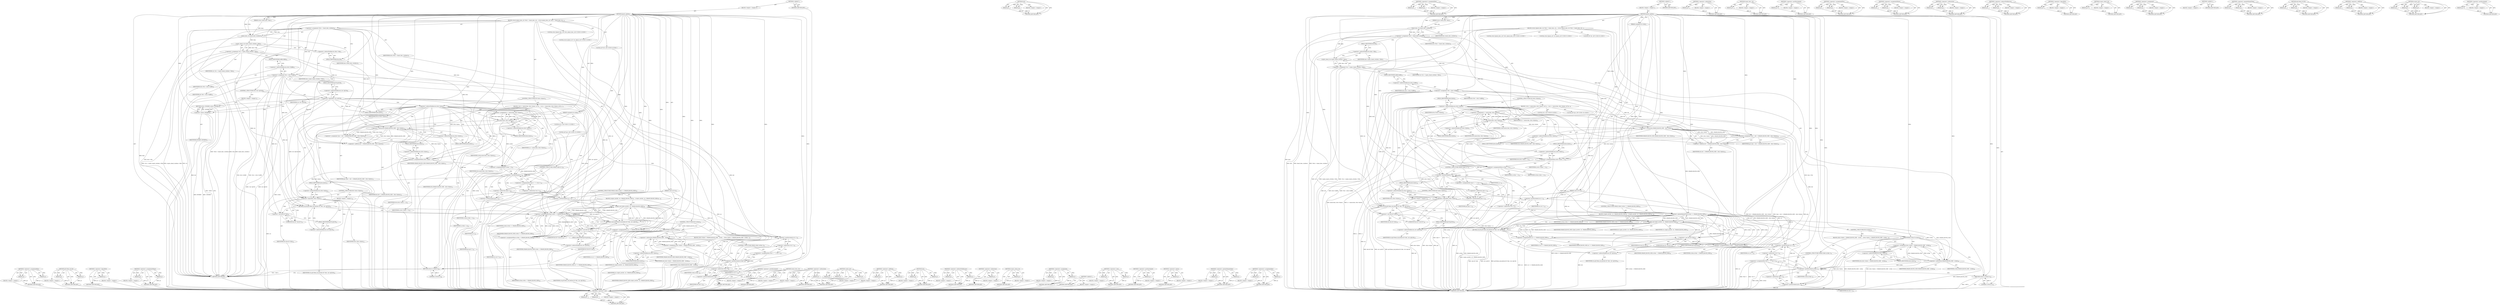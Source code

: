 digraph "&lt;operators&gt;.assignmentXor" {
vulnerable_220 [label=<(METHOD,&lt;operator&gt;.cast)>];
vulnerable_221 [label=<(PARAM,p1)>];
vulnerable_222 [label=<(PARAM,p2)>];
vulnerable_223 [label=<(BLOCK,&lt;empty&gt;,&lt;empty&gt;)>];
vulnerable_224 [label=<(METHOD_RETURN,ANY)>];
vulnerable_174 [label=<(METHOD,min)>];
vulnerable_175 [label=<(PARAM,p1)>];
vulnerable_176 [label=<(PARAM,p2)>];
vulnerable_177 [label=<(BLOCK,&lt;empty&gt;,&lt;empty&gt;)>];
vulnerable_178 [label=<(METHOD_RETURN,ANY)>];
vulnerable_198 [label=<(METHOD,&lt;operators&gt;.assignmentXor)>];
vulnerable_199 [label=<(PARAM,p1)>];
vulnerable_200 [label=<(PARAM,p2)>];
vulnerable_201 [label=<(BLOCK,&lt;empty&gt;,&lt;empty&gt;)>];
vulnerable_202 [label=<(METHOD_RETURN,ANY)>];
vulnerable_6 [label=<(METHOD,&lt;global&gt;)<SUB>1</SUB>>];
vulnerable_7 [label=<(BLOCK,&lt;empty&gt;,&lt;empty&gt;)<SUB>1</SUB>>];
vulnerable_8 [label=<(METHOD,ghash_update)<SUB>1</SUB>>];
vulnerable_9 [label=<(PARAM,struct shash_desc *desc)<SUB>1</SUB>>];
vulnerable_10 [label=<(PARAM,const u8 *src)<SUB>2</SUB>>];
vulnerable_11 [label=<(PARAM,unsigned int srclen)<SUB>2</SUB>>];
vulnerable_12 [label=<(BLOCK,{
	struct ghash_desc_ctx *dctx = shash_desc_ctx...,{
	struct ghash_desc_ctx *dctx = shash_desc_ctx...)<SUB>3</SUB>>];
vulnerable_13 [label="<(LOCAL,struct ghash_desc_ctx* dctx: ghash_desc_ctx*)<SUB>4</SUB>>"];
vulnerable_14 [label=<(&lt;operator&gt;.assignment,*dctx = shash_desc_ctx(desc))<SUB>4</SUB>>];
vulnerable_15 [label=<(IDENTIFIER,dctx,*dctx = shash_desc_ctx(desc))<SUB>4</SUB>>];
vulnerable_16 [label=<(shash_desc_ctx,shash_desc_ctx(desc))<SUB>4</SUB>>];
vulnerable_17 [label=<(IDENTIFIER,desc,shash_desc_ctx(desc))<SUB>4</SUB>>];
vulnerable_18 [label="<(LOCAL,struct ghash_ctx* ctx: ghash_ctx*)<SUB>5</SUB>>"];
vulnerable_19 [label=<(&lt;operator&gt;.assignment,*ctx = crypto_shash_ctx(desc-&gt;tfm))<SUB>5</SUB>>];
vulnerable_20 [label=<(IDENTIFIER,ctx,*ctx = crypto_shash_ctx(desc-&gt;tfm))<SUB>5</SUB>>];
vulnerable_21 [label=<(crypto_shash_ctx,crypto_shash_ctx(desc-&gt;tfm))<SUB>5</SUB>>];
vulnerable_22 [label=<(&lt;operator&gt;.indirectFieldAccess,desc-&gt;tfm)<SUB>5</SUB>>];
vulnerable_23 [label=<(IDENTIFIER,desc,crypto_shash_ctx(desc-&gt;tfm))<SUB>5</SUB>>];
vulnerable_24 [label=<(FIELD_IDENTIFIER,tfm,tfm)<SUB>5</SUB>>];
vulnerable_25 [label="<(LOCAL,u8* dst: u8*)<SUB>6</SUB>>"];
vulnerable_26 [label=<(&lt;operator&gt;.assignment,*dst = dctx-&gt;buffer)<SUB>6</SUB>>];
vulnerable_27 [label=<(IDENTIFIER,dst,*dst = dctx-&gt;buffer)<SUB>6</SUB>>];
vulnerable_28 [label=<(&lt;operator&gt;.indirectFieldAccess,dctx-&gt;buffer)<SUB>6</SUB>>];
vulnerable_29 [label=<(IDENTIFIER,dctx,*dst = dctx-&gt;buffer)<SUB>6</SUB>>];
vulnerable_30 [label=<(FIELD_IDENTIFIER,buffer,buffer)<SUB>6</SUB>>];
vulnerable_31 [label=<(CONTROL_STRUCTURE,IF,if (dctx-&gt;bytes))<SUB>8</SUB>>];
vulnerable_32 [label=<(&lt;operator&gt;.indirectFieldAccess,dctx-&gt;bytes)<SUB>8</SUB>>];
vulnerable_33 [label=<(IDENTIFIER,dctx,if (dctx-&gt;bytes))<SUB>8</SUB>>];
vulnerable_34 [label=<(FIELD_IDENTIFIER,bytes,bytes)<SUB>8</SUB>>];
vulnerable_35 [label=<(BLOCK,{
 		int n = min(srclen, dctx-&gt;bytes);
 		u8 *p...,{
 		int n = min(srclen, dctx-&gt;bytes);
 		u8 *p...)<SUB>8</SUB>>];
vulnerable_36 [label="<(LOCAL,int n: int)<SUB>9</SUB>>"];
vulnerable_37 [label=<(&lt;operator&gt;.assignment,n = min(srclen, dctx-&gt;bytes))<SUB>9</SUB>>];
vulnerable_38 [label=<(IDENTIFIER,n,n = min(srclen, dctx-&gt;bytes))<SUB>9</SUB>>];
vulnerable_39 [label=<(min,min(srclen, dctx-&gt;bytes))<SUB>9</SUB>>];
vulnerable_40 [label=<(IDENTIFIER,srclen,min(srclen, dctx-&gt;bytes))<SUB>9</SUB>>];
vulnerable_41 [label=<(&lt;operator&gt;.indirectFieldAccess,dctx-&gt;bytes)<SUB>9</SUB>>];
vulnerable_42 [label=<(IDENTIFIER,dctx,min(srclen, dctx-&gt;bytes))<SUB>9</SUB>>];
vulnerable_43 [label=<(FIELD_IDENTIFIER,bytes,bytes)<SUB>9</SUB>>];
vulnerable_44 [label="<(LOCAL,u8* pos: u8*)<SUB>10</SUB>>"];
vulnerable_45 [label=<(&lt;operator&gt;.assignment,*pos = dst + (GHASH_BLOCK_SIZE - dctx-&gt;bytes))<SUB>10</SUB>>];
vulnerable_46 [label=<(IDENTIFIER,pos,*pos = dst + (GHASH_BLOCK_SIZE - dctx-&gt;bytes))<SUB>10</SUB>>];
vulnerable_47 [label=<(&lt;operator&gt;.addition,dst + (GHASH_BLOCK_SIZE - dctx-&gt;bytes))<SUB>10</SUB>>];
vulnerable_48 [label=<(IDENTIFIER,dst,dst + (GHASH_BLOCK_SIZE - dctx-&gt;bytes))<SUB>10</SUB>>];
vulnerable_49 [label=<(&lt;operator&gt;.subtraction,GHASH_BLOCK_SIZE - dctx-&gt;bytes)<SUB>10</SUB>>];
vulnerable_50 [label=<(IDENTIFIER,GHASH_BLOCK_SIZE,GHASH_BLOCK_SIZE - dctx-&gt;bytes)<SUB>10</SUB>>];
vulnerable_51 [label=<(&lt;operator&gt;.indirectFieldAccess,dctx-&gt;bytes)<SUB>10</SUB>>];
vulnerable_52 [label=<(IDENTIFIER,dctx,GHASH_BLOCK_SIZE - dctx-&gt;bytes)<SUB>10</SUB>>];
vulnerable_53 [label=<(FIELD_IDENTIFIER,bytes,bytes)<SUB>10</SUB>>];
vulnerable_54 [label=<(&lt;operator&gt;.assignmentMinus,dctx-&gt;bytes -= n)<SUB>12</SUB>>];
vulnerable_55 [label=<(&lt;operator&gt;.indirectFieldAccess,dctx-&gt;bytes)<SUB>12</SUB>>];
vulnerable_56 [label=<(IDENTIFIER,dctx,dctx-&gt;bytes -= n)<SUB>12</SUB>>];
vulnerable_57 [label=<(FIELD_IDENTIFIER,bytes,bytes)<SUB>12</SUB>>];
vulnerable_58 [label=<(IDENTIFIER,n,dctx-&gt;bytes -= n)<SUB>12</SUB>>];
vulnerable_59 [label=<(&lt;operator&gt;.assignmentMinus,srclen -= n)<SUB>13</SUB>>];
vulnerable_60 [label=<(IDENTIFIER,srclen,srclen -= n)<SUB>13</SUB>>];
vulnerable_61 [label=<(IDENTIFIER,n,srclen -= n)<SUB>13</SUB>>];
vulnerable_62 [label=<(CONTROL_STRUCTURE,WHILE,while (n--))<SUB>15</SUB>>];
vulnerable_63 [label=<(&lt;operator&gt;.postDecrement,n--)<SUB>15</SUB>>];
vulnerable_64 [label=<(IDENTIFIER,n,n--)<SUB>15</SUB>>];
vulnerable_65 [label=<(&lt;operators&gt;.assignmentXor,*pos++ ^= *src++)<SUB>16</SUB>>];
vulnerable_66 [label=<(&lt;operator&gt;.indirection,*pos++)<SUB>16</SUB>>];
vulnerable_67 [label=<(&lt;operator&gt;.postIncrement,pos++)<SUB>16</SUB>>];
vulnerable_68 [label=<(IDENTIFIER,pos,pos++)<SUB>16</SUB>>];
vulnerable_69 [label=<(&lt;operator&gt;.indirection,*src++)<SUB>16</SUB>>];
vulnerable_70 [label=<(&lt;operator&gt;.postIncrement,src++)<SUB>16</SUB>>];
vulnerable_71 [label=<(IDENTIFIER,src,src++)<SUB>16</SUB>>];
vulnerable_72 [label=<(CONTROL_STRUCTURE,IF,if (!dctx-&gt;bytes))<SUB>18</SUB>>];
vulnerable_73 [label=<(&lt;operator&gt;.logicalNot,!dctx-&gt;bytes)<SUB>18</SUB>>];
vulnerable_74 [label=<(&lt;operator&gt;.indirectFieldAccess,dctx-&gt;bytes)<SUB>18</SUB>>];
vulnerable_75 [label=<(IDENTIFIER,dctx,!dctx-&gt;bytes)<SUB>18</SUB>>];
vulnerable_76 [label=<(FIELD_IDENTIFIER,bytes,bytes)<SUB>18</SUB>>];
vulnerable_77 [label=<(BLOCK,&lt;empty&gt;,&lt;empty&gt;)<SUB>19</SUB>>];
vulnerable_78 [label=<(gf128mul_4k_lle,gf128mul_4k_lle((be128 *)dst, ctx-&gt;gf128))<SUB>19</SUB>>];
vulnerable_79 [label=<(&lt;operator&gt;.cast,(be128 *)dst)<SUB>19</SUB>>];
vulnerable_80 [label=<(UNKNOWN,be128 *,be128 *)<SUB>19</SUB>>];
vulnerable_81 [label=<(IDENTIFIER,dst,(be128 *)dst)<SUB>19</SUB>>];
vulnerable_82 [label=<(&lt;operator&gt;.indirectFieldAccess,ctx-&gt;gf128)<SUB>19</SUB>>];
vulnerable_83 [label=<(IDENTIFIER,ctx,gf128mul_4k_lle((be128 *)dst, ctx-&gt;gf128))<SUB>19</SUB>>];
vulnerable_84 [label=<(FIELD_IDENTIFIER,gf128,gf128)<SUB>19</SUB>>];
vulnerable_85 [label=<(CONTROL_STRUCTURE,WHILE,while (srclen &gt;= GHASH_BLOCK_SIZE))<SUB>22</SUB>>];
vulnerable_86 [label=<(&lt;operator&gt;.greaterEqualsThan,srclen &gt;= GHASH_BLOCK_SIZE)<SUB>22</SUB>>];
vulnerable_87 [label=<(IDENTIFIER,srclen,srclen &gt;= GHASH_BLOCK_SIZE)<SUB>22</SUB>>];
vulnerable_88 [label=<(IDENTIFIER,GHASH_BLOCK_SIZE,srclen &gt;= GHASH_BLOCK_SIZE)<SUB>22</SUB>>];
vulnerable_89 [label=<(BLOCK,{
		crypto_xor(dst, src, GHASH_BLOCK_SIZE);
		g...,{
		crypto_xor(dst, src, GHASH_BLOCK_SIZE);
		g...)<SUB>22</SUB>>];
vulnerable_90 [label=<(crypto_xor,crypto_xor(dst, src, GHASH_BLOCK_SIZE))<SUB>23</SUB>>];
vulnerable_91 [label=<(IDENTIFIER,dst,crypto_xor(dst, src, GHASH_BLOCK_SIZE))<SUB>23</SUB>>];
vulnerable_92 [label=<(IDENTIFIER,src,crypto_xor(dst, src, GHASH_BLOCK_SIZE))<SUB>23</SUB>>];
vulnerable_93 [label=<(IDENTIFIER,GHASH_BLOCK_SIZE,crypto_xor(dst, src, GHASH_BLOCK_SIZE))<SUB>23</SUB>>];
vulnerable_94 [label=<(gf128mul_4k_lle,gf128mul_4k_lle((be128 *)dst, ctx-&gt;gf128))<SUB>24</SUB>>];
vulnerable_95 [label=<(&lt;operator&gt;.cast,(be128 *)dst)<SUB>24</SUB>>];
vulnerable_96 [label=<(UNKNOWN,be128 *,be128 *)<SUB>24</SUB>>];
vulnerable_97 [label=<(IDENTIFIER,dst,(be128 *)dst)<SUB>24</SUB>>];
vulnerable_98 [label=<(&lt;operator&gt;.indirectFieldAccess,ctx-&gt;gf128)<SUB>24</SUB>>];
vulnerable_99 [label=<(IDENTIFIER,ctx,gf128mul_4k_lle((be128 *)dst, ctx-&gt;gf128))<SUB>24</SUB>>];
vulnerable_100 [label=<(FIELD_IDENTIFIER,gf128,gf128)<SUB>24</SUB>>];
vulnerable_101 [label=<(&lt;operator&gt;.assignmentPlus,src += GHASH_BLOCK_SIZE)<SUB>25</SUB>>];
vulnerable_102 [label=<(IDENTIFIER,src,src += GHASH_BLOCK_SIZE)<SUB>25</SUB>>];
vulnerable_103 [label=<(IDENTIFIER,GHASH_BLOCK_SIZE,src += GHASH_BLOCK_SIZE)<SUB>25</SUB>>];
vulnerable_104 [label=<(&lt;operator&gt;.assignmentMinus,srclen -= GHASH_BLOCK_SIZE)<SUB>26</SUB>>];
vulnerable_105 [label=<(IDENTIFIER,srclen,srclen -= GHASH_BLOCK_SIZE)<SUB>26</SUB>>];
vulnerable_106 [label=<(IDENTIFIER,GHASH_BLOCK_SIZE,srclen -= GHASH_BLOCK_SIZE)<SUB>26</SUB>>];
vulnerable_107 [label=<(CONTROL_STRUCTURE,IF,if (srclen))<SUB>29</SUB>>];
vulnerable_108 [label=<(IDENTIFIER,srclen,if (srclen))<SUB>29</SUB>>];
vulnerable_109 [label=<(BLOCK,{
		dctx-&gt;bytes = GHASH_BLOCK_SIZE - srclen;
		...,{
		dctx-&gt;bytes = GHASH_BLOCK_SIZE - srclen;
		...)<SUB>29</SUB>>];
vulnerable_110 [label=<(&lt;operator&gt;.assignment,dctx-&gt;bytes = GHASH_BLOCK_SIZE - srclen)<SUB>30</SUB>>];
vulnerable_111 [label=<(&lt;operator&gt;.indirectFieldAccess,dctx-&gt;bytes)<SUB>30</SUB>>];
vulnerable_112 [label=<(IDENTIFIER,dctx,dctx-&gt;bytes = GHASH_BLOCK_SIZE - srclen)<SUB>30</SUB>>];
vulnerable_113 [label=<(FIELD_IDENTIFIER,bytes,bytes)<SUB>30</SUB>>];
vulnerable_114 [label=<(&lt;operator&gt;.subtraction,GHASH_BLOCK_SIZE - srclen)<SUB>30</SUB>>];
vulnerable_115 [label=<(IDENTIFIER,GHASH_BLOCK_SIZE,GHASH_BLOCK_SIZE - srclen)<SUB>30</SUB>>];
vulnerable_116 [label=<(IDENTIFIER,srclen,GHASH_BLOCK_SIZE - srclen)<SUB>30</SUB>>];
vulnerable_117 [label=<(CONTROL_STRUCTURE,WHILE,while (srclen--))<SUB>31</SUB>>];
vulnerable_118 [label=<(&lt;operator&gt;.postDecrement,srclen--)<SUB>31</SUB>>];
vulnerable_119 [label=<(IDENTIFIER,srclen,srclen--)<SUB>31</SUB>>];
vulnerable_120 [label=<(&lt;operators&gt;.assignmentXor,*dst++ ^= *src++)<SUB>32</SUB>>];
vulnerable_121 [label=<(&lt;operator&gt;.indirection,*dst++)<SUB>32</SUB>>];
vulnerable_122 [label=<(&lt;operator&gt;.postIncrement,dst++)<SUB>32</SUB>>];
vulnerable_123 [label=<(IDENTIFIER,dst,dst++)<SUB>32</SUB>>];
vulnerable_124 [label=<(&lt;operator&gt;.indirection,*src++)<SUB>32</SUB>>];
vulnerable_125 [label=<(&lt;operator&gt;.postIncrement,src++)<SUB>32</SUB>>];
vulnerable_126 [label=<(IDENTIFIER,src,src++)<SUB>32</SUB>>];
vulnerable_127 [label=<(RETURN,return 0;,return 0;)<SUB>35</SUB>>];
vulnerable_128 [label=<(LITERAL,0,return 0;)<SUB>35</SUB>>];
vulnerable_129 [label=<(METHOD_RETURN,int)<SUB>1</SUB>>];
vulnerable_131 [label=<(METHOD_RETURN,ANY)<SUB>1</SUB>>];
vulnerable_203 [label=<(METHOD,&lt;operator&gt;.indirection)>];
vulnerable_204 [label=<(PARAM,p1)>];
vulnerable_205 [label=<(BLOCK,&lt;empty&gt;,&lt;empty&gt;)>];
vulnerable_206 [label=<(METHOD_RETURN,ANY)>];
vulnerable_161 [label=<(METHOD,shash_desc_ctx)>];
vulnerable_162 [label=<(PARAM,p1)>];
vulnerable_163 [label=<(BLOCK,&lt;empty&gt;,&lt;empty&gt;)>];
vulnerable_164 [label=<(METHOD_RETURN,ANY)>];
vulnerable_194 [label=<(METHOD,&lt;operator&gt;.postDecrement)>];
vulnerable_195 [label=<(PARAM,p1)>];
vulnerable_196 [label=<(BLOCK,&lt;empty&gt;,&lt;empty&gt;)>];
vulnerable_197 [label=<(METHOD_RETURN,ANY)>];
vulnerable_236 [label=<(METHOD,&lt;operator&gt;.assignmentPlus)>];
vulnerable_237 [label=<(PARAM,p1)>];
vulnerable_238 [label=<(PARAM,p2)>];
vulnerable_239 [label=<(BLOCK,&lt;empty&gt;,&lt;empty&gt;)>];
vulnerable_240 [label=<(METHOD_RETURN,ANY)>];
vulnerable_189 [label=<(METHOD,&lt;operator&gt;.assignmentMinus)>];
vulnerable_190 [label=<(PARAM,p1)>];
vulnerable_191 [label=<(PARAM,p2)>];
vulnerable_192 [label=<(BLOCK,&lt;empty&gt;,&lt;empty&gt;)>];
vulnerable_193 [label=<(METHOD_RETURN,ANY)>];
vulnerable_184 [label=<(METHOD,&lt;operator&gt;.subtraction)>];
vulnerable_185 [label=<(PARAM,p1)>];
vulnerable_186 [label=<(PARAM,p2)>];
vulnerable_187 [label=<(BLOCK,&lt;empty&gt;,&lt;empty&gt;)>];
vulnerable_188 [label=<(METHOD_RETURN,ANY)>];
vulnerable_169 [label=<(METHOD,&lt;operator&gt;.indirectFieldAccess)>];
vulnerable_170 [label=<(PARAM,p1)>];
vulnerable_171 [label=<(PARAM,p2)>];
vulnerable_172 [label=<(BLOCK,&lt;empty&gt;,&lt;empty&gt;)>];
vulnerable_173 [label=<(METHOD_RETURN,ANY)>];
vulnerable_211 [label=<(METHOD,&lt;operator&gt;.logicalNot)>];
vulnerable_212 [label=<(PARAM,p1)>];
vulnerable_213 [label=<(BLOCK,&lt;empty&gt;,&lt;empty&gt;)>];
vulnerable_214 [label=<(METHOD_RETURN,ANY)>];
vulnerable_165 [label=<(METHOD,crypto_shash_ctx)>];
vulnerable_166 [label=<(PARAM,p1)>];
vulnerable_167 [label=<(BLOCK,&lt;empty&gt;,&lt;empty&gt;)>];
vulnerable_168 [label=<(METHOD_RETURN,ANY)>];
vulnerable_156 [label=<(METHOD,&lt;operator&gt;.assignment)>];
vulnerable_157 [label=<(PARAM,p1)>];
vulnerable_158 [label=<(PARAM,p2)>];
vulnerable_159 [label=<(BLOCK,&lt;empty&gt;,&lt;empty&gt;)>];
vulnerable_160 [label=<(METHOD_RETURN,ANY)>];
vulnerable_150 [label=<(METHOD,&lt;global&gt;)<SUB>1</SUB>>];
vulnerable_151 [label=<(BLOCK,&lt;empty&gt;,&lt;empty&gt;)>];
vulnerable_152 [label=<(METHOD_RETURN,ANY)>];
vulnerable_225 [label=<(METHOD,&lt;operator&gt;.greaterEqualsThan)>];
vulnerable_226 [label=<(PARAM,p1)>];
vulnerable_227 [label=<(PARAM,p2)>];
vulnerable_228 [label=<(BLOCK,&lt;empty&gt;,&lt;empty&gt;)>];
vulnerable_229 [label=<(METHOD_RETURN,ANY)>];
vulnerable_215 [label=<(METHOD,gf128mul_4k_lle)>];
vulnerable_216 [label=<(PARAM,p1)>];
vulnerable_217 [label=<(PARAM,p2)>];
vulnerable_218 [label=<(BLOCK,&lt;empty&gt;,&lt;empty&gt;)>];
vulnerable_219 [label=<(METHOD_RETURN,ANY)>];
vulnerable_179 [label=<(METHOD,&lt;operator&gt;.addition)>];
vulnerable_180 [label=<(PARAM,p1)>];
vulnerable_181 [label=<(PARAM,p2)>];
vulnerable_182 [label=<(BLOCK,&lt;empty&gt;,&lt;empty&gt;)>];
vulnerable_183 [label=<(METHOD_RETURN,ANY)>];
vulnerable_230 [label=<(METHOD,crypto_xor)>];
vulnerable_231 [label=<(PARAM,p1)>];
vulnerable_232 [label=<(PARAM,p2)>];
vulnerable_233 [label=<(PARAM,p3)>];
vulnerable_234 [label=<(BLOCK,&lt;empty&gt;,&lt;empty&gt;)>];
vulnerable_235 [label=<(METHOD_RETURN,ANY)>];
vulnerable_207 [label=<(METHOD,&lt;operator&gt;.postIncrement)>];
vulnerable_208 [label=<(PARAM,p1)>];
vulnerable_209 [label=<(BLOCK,&lt;empty&gt;,&lt;empty&gt;)>];
vulnerable_210 [label=<(METHOD_RETURN,ANY)>];
fixed_249 [label=<(METHOD,&lt;operator&gt;.assignmentPlus)>];
fixed_250 [label=<(PARAM,p1)>];
fixed_251 [label=<(PARAM,p2)>];
fixed_252 [label=<(BLOCK,&lt;empty&gt;,&lt;empty&gt;)>];
fixed_253 [label=<(METHOD_RETURN,ANY)>];
fixed_228 [label=<(METHOD,gf128mul_4k_lle)>];
fixed_229 [label=<(PARAM,p1)>];
fixed_230 [label=<(PARAM,p2)>];
fixed_231 [label=<(BLOCK,&lt;empty&gt;,&lt;empty&gt;)>];
fixed_232 [label=<(METHOD_RETURN,ANY)>];
fixed_183 [label=<(METHOD,&lt;operator&gt;.logicalNot)>];
fixed_184 [label=<(PARAM,p1)>];
fixed_185 [label=<(BLOCK,&lt;empty&gt;,&lt;empty&gt;)>];
fixed_186 [label=<(METHOD_RETURN,ANY)>];
fixed_206 [label=<(METHOD,&lt;operator&gt;.assignmentMinus)>];
fixed_207 [label=<(PARAM,p1)>];
fixed_208 [label=<(PARAM,p2)>];
fixed_209 [label=<(BLOCK,&lt;empty&gt;,&lt;empty&gt;)>];
fixed_210 [label=<(METHOD_RETURN,ANY)>];
fixed_6 [label=<(METHOD,&lt;global&gt;)<SUB>1</SUB>>];
fixed_7 [label=<(BLOCK,&lt;empty&gt;,&lt;empty&gt;)<SUB>1</SUB>>];
fixed_8 [label=<(METHOD,ghash_update)<SUB>1</SUB>>];
fixed_9 [label=<(PARAM,struct shash_desc *desc)<SUB>1</SUB>>];
fixed_10 [label=<(PARAM,const u8 *src)<SUB>2</SUB>>];
fixed_11 [label=<(PARAM,unsigned int srclen)<SUB>2</SUB>>];
fixed_12 [label=<(BLOCK,{
	struct ghash_desc_ctx *dctx = shash_desc_ctx...,{
	struct ghash_desc_ctx *dctx = shash_desc_ctx...)<SUB>3</SUB>>];
fixed_13 [label="<(LOCAL,struct ghash_desc_ctx* dctx: ghash_desc_ctx*)<SUB>4</SUB>>"];
fixed_14 [label=<(&lt;operator&gt;.assignment,*dctx = shash_desc_ctx(desc))<SUB>4</SUB>>];
fixed_15 [label=<(IDENTIFIER,dctx,*dctx = shash_desc_ctx(desc))<SUB>4</SUB>>];
fixed_16 [label=<(shash_desc_ctx,shash_desc_ctx(desc))<SUB>4</SUB>>];
fixed_17 [label=<(IDENTIFIER,desc,shash_desc_ctx(desc))<SUB>4</SUB>>];
fixed_18 [label="<(LOCAL,struct ghash_ctx* ctx: ghash_ctx*)<SUB>5</SUB>>"];
fixed_19 [label=<(&lt;operator&gt;.assignment,*ctx = crypto_shash_ctx(desc-&gt;tfm))<SUB>5</SUB>>];
fixed_20 [label=<(IDENTIFIER,ctx,*ctx = crypto_shash_ctx(desc-&gt;tfm))<SUB>5</SUB>>];
fixed_21 [label=<(crypto_shash_ctx,crypto_shash_ctx(desc-&gt;tfm))<SUB>5</SUB>>];
fixed_22 [label=<(&lt;operator&gt;.indirectFieldAccess,desc-&gt;tfm)<SUB>5</SUB>>];
fixed_23 [label=<(IDENTIFIER,desc,crypto_shash_ctx(desc-&gt;tfm))<SUB>5</SUB>>];
fixed_24 [label=<(FIELD_IDENTIFIER,tfm,tfm)<SUB>5</SUB>>];
fixed_25 [label="<(LOCAL,u8* dst: u8*)<SUB>6</SUB>>"];
fixed_26 [label=<(&lt;operator&gt;.assignment,*dst = dctx-&gt;buffer)<SUB>6</SUB>>];
fixed_27 [label=<(IDENTIFIER,dst,*dst = dctx-&gt;buffer)<SUB>6</SUB>>];
fixed_28 [label=<(&lt;operator&gt;.indirectFieldAccess,dctx-&gt;buffer)<SUB>6</SUB>>];
fixed_29 [label=<(IDENTIFIER,dctx,*dst = dctx-&gt;buffer)<SUB>6</SUB>>];
fixed_30 [label=<(FIELD_IDENTIFIER,buffer,buffer)<SUB>6</SUB>>];
fixed_31 [label=<(CONTROL_STRUCTURE,IF,if (!ctx-&gt;gf128))<SUB>8</SUB>>];
fixed_32 [label=<(&lt;operator&gt;.logicalNot,!ctx-&gt;gf128)<SUB>8</SUB>>];
fixed_33 [label=<(&lt;operator&gt;.indirectFieldAccess,ctx-&gt;gf128)<SUB>8</SUB>>];
fixed_34 [label=<(IDENTIFIER,ctx,!ctx-&gt;gf128)<SUB>8</SUB>>];
fixed_35 [label=<(FIELD_IDENTIFIER,gf128,gf128)<SUB>8</SUB>>];
fixed_36 [label=<(BLOCK,&lt;empty&gt;,&lt;empty&gt;)<SUB>9</SUB>>];
fixed_37 [label=<(RETURN,return -ENOKEY;,return -ENOKEY;)<SUB>9</SUB>>];
fixed_38 [label=<(&lt;operator&gt;.minus,-ENOKEY)<SUB>9</SUB>>];
fixed_39 [label=<(IDENTIFIER,ENOKEY,-ENOKEY)<SUB>9</SUB>>];
fixed_40 [label=<(CONTROL_STRUCTURE,IF,if (dctx-&gt;bytes))<SUB>11</SUB>>];
fixed_41 [label=<(&lt;operator&gt;.indirectFieldAccess,dctx-&gt;bytes)<SUB>11</SUB>>];
fixed_42 [label=<(IDENTIFIER,dctx,if (dctx-&gt;bytes))<SUB>11</SUB>>];
fixed_43 [label=<(FIELD_IDENTIFIER,bytes,bytes)<SUB>11</SUB>>];
fixed_44 [label=<(BLOCK,{
 		int n = min(srclen, dctx-&gt;bytes);
 		u8 *p...,{
 		int n = min(srclen, dctx-&gt;bytes);
 		u8 *p...)<SUB>11</SUB>>];
fixed_45 [label="<(LOCAL,int n: int)<SUB>12</SUB>>"];
fixed_46 [label=<(&lt;operator&gt;.assignment,n = min(srclen, dctx-&gt;bytes))<SUB>12</SUB>>];
fixed_47 [label=<(IDENTIFIER,n,n = min(srclen, dctx-&gt;bytes))<SUB>12</SUB>>];
fixed_48 [label=<(min,min(srclen, dctx-&gt;bytes))<SUB>12</SUB>>];
fixed_49 [label=<(IDENTIFIER,srclen,min(srclen, dctx-&gt;bytes))<SUB>12</SUB>>];
fixed_50 [label=<(&lt;operator&gt;.indirectFieldAccess,dctx-&gt;bytes)<SUB>12</SUB>>];
fixed_51 [label=<(IDENTIFIER,dctx,min(srclen, dctx-&gt;bytes))<SUB>12</SUB>>];
fixed_52 [label=<(FIELD_IDENTIFIER,bytes,bytes)<SUB>12</SUB>>];
fixed_53 [label="<(LOCAL,u8* pos: u8*)<SUB>13</SUB>>"];
fixed_54 [label=<(&lt;operator&gt;.assignment,*pos = dst + (GHASH_BLOCK_SIZE - dctx-&gt;bytes))<SUB>13</SUB>>];
fixed_55 [label=<(IDENTIFIER,pos,*pos = dst + (GHASH_BLOCK_SIZE - dctx-&gt;bytes))<SUB>13</SUB>>];
fixed_56 [label=<(&lt;operator&gt;.addition,dst + (GHASH_BLOCK_SIZE - dctx-&gt;bytes))<SUB>13</SUB>>];
fixed_57 [label=<(IDENTIFIER,dst,dst + (GHASH_BLOCK_SIZE - dctx-&gt;bytes))<SUB>13</SUB>>];
fixed_58 [label=<(&lt;operator&gt;.subtraction,GHASH_BLOCK_SIZE - dctx-&gt;bytes)<SUB>13</SUB>>];
fixed_59 [label=<(IDENTIFIER,GHASH_BLOCK_SIZE,GHASH_BLOCK_SIZE - dctx-&gt;bytes)<SUB>13</SUB>>];
fixed_60 [label=<(&lt;operator&gt;.indirectFieldAccess,dctx-&gt;bytes)<SUB>13</SUB>>];
fixed_61 [label=<(IDENTIFIER,dctx,GHASH_BLOCK_SIZE - dctx-&gt;bytes)<SUB>13</SUB>>];
fixed_62 [label=<(FIELD_IDENTIFIER,bytes,bytes)<SUB>13</SUB>>];
fixed_63 [label=<(&lt;operator&gt;.assignmentMinus,dctx-&gt;bytes -= n)<SUB>15</SUB>>];
fixed_64 [label=<(&lt;operator&gt;.indirectFieldAccess,dctx-&gt;bytes)<SUB>15</SUB>>];
fixed_65 [label=<(IDENTIFIER,dctx,dctx-&gt;bytes -= n)<SUB>15</SUB>>];
fixed_66 [label=<(FIELD_IDENTIFIER,bytes,bytes)<SUB>15</SUB>>];
fixed_67 [label=<(IDENTIFIER,n,dctx-&gt;bytes -= n)<SUB>15</SUB>>];
fixed_68 [label=<(&lt;operator&gt;.assignmentMinus,srclen -= n)<SUB>16</SUB>>];
fixed_69 [label=<(IDENTIFIER,srclen,srclen -= n)<SUB>16</SUB>>];
fixed_70 [label=<(IDENTIFIER,n,srclen -= n)<SUB>16</SUB>>];
fixed_71 [label=<(CONTROL_STRUCTURE,WHILE,while (n--))<SUB>18</SUB>>];
fixed_72 [label=<(&lt;operator&gt;.postDecrement,n--)<SUB>18</SUB>>];
fixed_73 [label=<(IDENTIFIER,n,n--)<SUB>18</SUB>>];
fixed_74 [label=<(&lt;operators&gt;.assignmentXor,*pos++ ^= *src++)<SUB>19</SUB>>];
fixed_75 [label=<(&lt;operator&gt;.indirection,*pos++)<SUB>19</SUB>>];
fixed_76 [label=<(&lt;operator&gt;.postIncrement,pos++)<SUB>19</SUB>>];
fixed_77 [label=<(IDENTIFIER,pos,pos++)<SUB>19</SUB>>];
fixed_78 [label=<(&lt;operator&gt;.indirection,*src++)<SUB>19</SUB>>];
fixed_79 [label=<(&lt;operator&gt;.postIncrement,src++)<SUB>19</SUB>>];
fixed_80 [label=<(IDENTIFIER,src,src++)<SUB>19</SUB>>];
fixed_81 [label=<(CONTROL_STRUCTURE,IF,if (!dctx-&gt;bytes))<SUB>21</SUB>>];
fixed_82 [label=<(&lt;operator&gt;.logicalNot,!dctx-&gt;bytes)<SUB>21</SUB>>];
fixed_83 [label=<(&lt;operator&gt;.indirectFieldAccess,dctx-&gt;bytes)<SUB>21</SUB>>];
fixed_84 [label=<(IDENTIFIER,dctx,!dctx-&gt;bytes)<SUB>21</SUB>>];
fixed_85 [label=<(FIELD_IDENTIFIER,bytes,bytes)<SUB>21</SUB>>];
fixed_86 [label=<(BLOCK,&lt;empty&gt;,&lt;empty&gt;)<SUB>22</SUB>>];
fixed_87 [label=<(gf128mul_4k_lle,gf128mul_4k_lle((be128 *)dst, ctx-&gt;gf128))<SUB>22</SUB>>];
fixed_88 [label=<(&lt;operator&gt;.cast,(be128 *)dst)<SUB>22</SUB>>];
fixed_89 [label=<(UNKNOWN,be128 *,be128 *)<SUB>22</SUB>>];
fixed_90 [label=<(IDENTIFIER,dst,(be128 *)dst)<SUB>22</SUB>>];
fixed_91 [label=<(&lt;operator&gt;.indirectFieldAccess,ctx-&gt;gf128)<SUB>22</SUB>>];
fixed_92 [label=<(IDENTIFIER,ctx,gf128mul_4k_lle((be128 *)dst, ctx-&gt;gf128))<SUB>22</SUB>>];
fixed_93 [label=<(FIELD_IDENTIFIER,gf128,gf128)<SUB>22</SUB>>];
fixed_94 [label=<(CONTROL_STRUCTURE,WHILE,while (srclen &gt;= GHASH_BLOCK_SIZE))<SUB>25</SUB>>];
fixed_95 [label=<(&lt;operator&gt;.greaterEqualsThan,srclen &gt;= GHASH_BLOCK_SIZE)<SUB>25</SUB>>];
fixed_96 [label=<(IDENTIFIER,srclen,srclen &gt;= GHASH_BLOCK_SIZE)<SUB>25</SUB>>];
fixed_97 [label=<(IDENTIFIER,GHASH_BLOCK_SIZE,srclen &gt;= GHASH_BLOCK_SIZE)<SUB>25</SUB>>];
fixed_98 [label=<(BLOCK,{
		crypto_xor(dst, src, GHASH_BLOCK_SIZE);
		g...,{
		crypto_xor(dst, src, GHASH_BLOCK_SIZE);
		g...)<SUB>25</SUB>>];
fixed_99 [label=<(crypto_xor,crypto_xor(dst, src, GHASH_BLOCK_SIZE))<SUB>26</SUB>>];
fixed_100 [label=<(IDENTIFIER,dst,crypto_xor(dst, src, GHASH_BLOCK_SIZE))<SUB>26</SUB>>];
fixed_101 [label=<(IDENTIFIER,src,crypto_xor(dst, src, GHASH_BLOCK_SIZE))<SUB>26</SUB>>];
fixed_102 [label=<(IDENTIFIER,GHASH_BLOCK_SIZE,crypto_xor(dst, src, GHASH_BLOCK_SIZE))<SUB>26</SUB>>];
fixed_103 [label=<(gf128mul_4k_lle,gf128mul_4k_lle((be128 *)dst, ctx-&gt;gf128))<SUB>27</SUB>>];
fixed_104 [label=<(&lt;operator&gt;.cast,(be128 *)dst)<SUB>27</SUB>>];
fixed_105 [label=<(UNKNOWN,be128 *,be128 *)<SUB>27</SUB>>];
fixed_106 [label=<(IDENTIFIER,dst,(be128 *)dst)<SUB>27</SUB>>];
fixed_107 [label=<(&lt;operator&gt;.indirectFieldAccess,ctx-&gt;gf128)<SUB>27</SUB>>];
fixed_108 [label=<(IDENTIFIER,ctx,gf128mul_4k_lle((be128 *)dst, ctx-&gt;gf128))<SUB>27</SUB>>];
fixed_109 [label=<(FIELD_IDENTIFIER,gf128,gf128)<SUB>27</SUB>>];
fixed_110 [label=<(&lt;operator&gt;.assignmentPlus,src += GHASH_BLOCK_SIZE)<SUB>28</SUB>>];
fixed_111 [label=<(IDENTIFIER,src,src += GHASH_BLOCK_SIZE)<SUB>28</SUB>>];
fixed_112 [label=<(IDENTIFIER,GHASH_BLOCK_SIZE,src += GHASH_BLOCK_SIZE)<SUB>28</SUB>>];
fixed_113 [label=<(&lt;operator&gt;.assignmentMinus,srclen -= GHASH_BLOCK_SIZE)<SUB>29</SUB>>];
fixed_114 [label=<(IDENTIFIER,srclen,srclen -= GHASH_BLOCK_SIZE)<SUB>29</SUB>>];
fixed_115 [label=<(IDENTIFIER,GHASH_BLOCK_SIZE,srclen -= GHASH_BLOCK_SIZE)<SUB>29</SUB>>];
fixed_116 [label=<(CONTROL_STRUCTURE,IF,if (srclen))<SUB>32</SUB>>];
fixed_117 [label=<(IDENTIFIER,srclen,if (srclen))<SUB>32</SUB>>];
fixed_118 [label=<(BLOCK,{
		dctx-&gt;bytes = GHASH_BLOCK_SIZE - srclen;
		...,{
		dctx-&gt;bytes = GHASH_BLOCK_SIZE - srclen;
		...)<SUB>32</SUB>>];
fixed_119 [label=<(&lt;operator&gt;.assignment,dctx-&gt;bytes = GHASH_BLOCK_SIZE - srclen)<SUB>33</SUB>>];
fixed_120 [label=<(&lt;operator&gt;.indirectFieldAccess,dctx-&gt;bytes)<SUB>33</SUB>>];
fixed_121 [label=<(IDENTIFIER,dctx,dctx-&gt;bytes = GHASH_BLOCK_SIZE - srclen)<SUB>33</SUB>>];
fixed_122 [label=<(FIELD_IDENTIFIER,bytes,bytes)<SUB>33</SUB>>];
fixed_123 [label=<(&lt;operator&gt;.subtraction,GHASH_BLOCK_SIZE - srclen)<SUB>33</SUB>>];
fixed_124 [label=<(IDENTIFIER,GHASH_BLOCK_SIZE,GHASH_BLOCK_SIZE - srclen)<SUB>33</SUB>>];
fixed_125 [label=<(IDENTIFIER,srclen,GHASH_BLOCK_SIZE - srclen)<SUB>33</SUB>>];
fixed_126 [label=<(CONTROL_STRUCTURE,WHILE,while (srclen--))<SUB>34</SUB>>];
fixed_127 [label=<(&lt;operator&gt;.postDecrement,srclen--)<SUB>34</SUB>>];
fixed_128 [label=<(IDENTIFIER,srclen,srclen--)<SUB>34</SUB>>];
fixed_129 [label=<(&lt;operators&gt;.assignmentXor,*dst++ ^= *src++)<SUB>35</SUB>>];
fixed_130 [label=<(&lt;operator&gt;.indirection,*dst++)<SUB>35</SUB>>];
fixed_131 [label=<(&lt;operator&gt;.postIncrement,dst++)<SUB>35</SUB>>];
fixed_132 [label=<(IDENTIFIER,dst,dst++)<SUB>35</SUB>>];
fixed_133 [label=<(&lt;operator&gt;.indirection,*src++)<SUB>35</SUB>>];
fixed_134 [label=<(&lt;operator&gt;.postIncrement,src++)<SUB>35</SUB>>];
fixed_135 [label=<(IDENTIFIER,src,src++)<SUB>35</SUB>>];
fixed_136 [label=<(RETURN,return 0;,return 0;)<SUB>38</SUB>>];
fixed_137 [label=<(LITERAL,0,return 0;)<SUB>38</SUB>>];
fixed_138 [label=<(METHOD_RETURN,int)<SUB>1</SUB>>];
fixed_140 [label=<(METHOD_RETURN,ANY)<SUB>1</SUB>>];
fixed_211 [label=<(METHOD,&lt;operator&gt;.postDecrement)>];
fixed_212 [label=<(PARAM,p1)>];
fixed_213 [label=<(BLOCK,&lt;empty&gt;,&lt;empty&gt;)>];
fixed_214 [label=<(METHOD_RETURN,ANY)>];
fixed_170 [label=<(METHOD,shash_desc_ctx)>];
fixed_171 [label=<(PARAM,p1)>];
fixed_172 [label=<(BLOCK,&lt;empty&gt;,&lt;empty&gt;)>];
fixed_173 [label=<(METHOD_RETURN,ANY)>];
fixed_201 [label=<(METHOD,&lt;operator&gt;.subtraction)>];
fixed_202 [label=<(PARAM,p1)>];
fixed_203 [label=<(PARAM,p2)>];
fixed_204 [label=<(BLOCK,&lt;empty&gt;,&lt;empty&gt;)>];
fixed_205 [label=<(METHOD_RETURN,ANY)>];
fixed_243 [label=<(METHOD,crypto_xor)>];
fixed_244 [label=<(PARAM,p1)>];
fixed_245 [label=<(PARAM,p2)>];
fixed_246 [label=<(PARAM,p3)>];
fixed_247 [label=<(BLOCK,&lt;empty&gt;,&lt;empty&gt;)>];
fixed_248 [label=<(METHOD_RETURN,ANY)>];
fixed_196 [label=<(METHOD,&lt;operator&gt;.addition)>];
fixed_197 [label=<(PARAM,p1)>];
fixed_198 [label=<(PARAM,p2)>];
fixed_199 [label=<(BLOCK,&lt;empty&gt;,&lt;empty&gt;)>];
fixed_200 [label=<(METHOD_RETURN,ANY)>];
fixed_191 [label=<(METHOD,min)>];
fixed_192 [label=<(PARAM,p1)>];
fixed_193 [label=<(PARAM,p2)>];
fixed_194 [label=<(BLOCK,&lt;empty&gt;,&lt;empty&gt;)>];
fixed_195 [label=<(METHOD_RETURN,ANY)>];
fixed_178 [label=<(METHOD,&lt;operator&gt;.indirectFieldAccess)>];
fixed_179 [label=<(PARAM,p1)>];
fixed_180 [label=<(PARAM,p2)>];
fixed_181 [label=<(BLOCK,&lt;empty&gt;,&lt;empty&gt;)>];
fixed_182 [label=<(METHOD_RETURN,ANY)>];
fixed_220 [label=<(METHOD,&lt;operator&gt;.indirection)>];
fixed_221 [label=<(PARAM,p1)>];
fixed_222 [label=<(BLOCK,&lt;empty&gt;,&lt;empty&gt;)>];
fixed_223 [label=<(METHOD_RETURN,ANY)>];
fixed_174 [label=<(METHOD,crypto_shash_ctx)>];
fixed_175 [label=<(PARAM,p1)>];
fixed_176 [label=<(BLOCK,&lt;empty&gt;,&lt;empty&gt;)>];
fixed_177 [label=<(METHOD_RETURN,ANY)>];
fixed_165 [label=<(METHOD,&lt;operator&gt;.assignment)>];
fixed_166 [label=<(PARAM,p1)>];
fixed_167 [label=<(PARAM,p2)>];
fixed_168 [label=<(BLOCK,&lt;empty&gt;,&lt;empty&gt;)>];
fixed_169 [label=<(METHOD_RETURN,ANY)>];
fixed_159 [label=<(METHOD,&lt;global&gt;)<SUB>1</SUB>>];
fixed_160 [label=<(BLOCK,&lt;empty&gt;,&lt;empty&gt;)>];
fixed_161 [label=<(METHOD_RETURN,ANY)>];
fixed_233 [label=<(METHOD,&lt;operator&gt;.cast)>];
fixed_234 [label=<(PARAM,p1)>];
fixed_235 [label=<(PARAM,p2)>];
fixed_236 [label=<(BLOCK,&lt;empty&gt;,&lt;empty&gt;)>];
fixed_237 [label=<(METHOD_RETURN,ANY)>];
fixed_224 [label=<(METHOD,&lt;operator&gt;.postIncrement)>];
fixed_225 [label=<(PARAM,p1)>];
fixed_226 [label=<(BLOCK,&lt;empty&gt;,&lt;empty&gt;)>];
fixed_227 [label=<(METHOD_RETURN,ANY)>];
fixed_187 [label=<(METHOD,&lt;operator&gt;.minus)>];
fixed_188 [label=<(PARAM,p1)>];
fixed_189 [label=<(BLOCK,&lt;empty&gt;,&lt;empty&gt;)>];
fixed_190 [label=<(METHOD_RETURN,ANY)>];
fixed_238 [label=<(METHOD,&lt;operator&gt;.greaterEqualsThan)>];
fixed_239 [label=<(PARAM,p1)>];
fixed_240 [label=<(PARAM,p2)>];
fixed_241 [label=<(BLOCK,&lt;empty&gt;,&lt;empty&gt;)>];
fixed_242 [label=<(METHOD_RETURN,ANY)>];
fixed_215 [label=<(METHOD,&lt;operators&gt;.assignmentXor)>];
fixed_216 [label=<(PARAM,p1)>];
fixed_217 [label=<(PARAM,p2)>];
fixed_218 [label=<(BLOCK,&lt;empty&gt;,&lt;empty&gt;)>];
fixed_219 [label=<(METHOD_RETURN,ANY)>];
vulnerable_220 -> vulnerable_221  [key=0, label="AST: "];
vulnerable_220 -> vulnerable_221  [key=1, label="DDG: "];
vulnerable_220 -> vulnerable_223  [key=0, label="AST: "];
vulnerable_220 -> vulnerable_222  [key=0, label="AST: "];
vulnerable_220 -> vulnerable_222  [key=1, label="DDG: "];
vulnerable_220 -> vulnerable_224  [key=0, label="AST: "];
vulnerable_220 -> vulnerable_224  [key=1, label="CFG: "];
vulnerable_221 -> vulnerable_224  [key=0, label="DDG: p1"];
vulnerable_222 -> vulnerable_224  [key=0, label="DDG: p2"];
vulnerable_174 -> vulnerable_175  [key=0, label="AST: "];
vulnerable_174 -> vulnerable_175  [key=1, label="DDG: "];
vulnerable_174 -> vulnerable_177  [key=0, label="AST: "];
vulnerable_174 -> vulnerable_176  [key=0, label="AST: "];
vulnerable_174 -> vulnerable_176  [key=1, label="DDG: "];
vulnerable_174 -> vulnerable_178  [key=0, label="AST: "];
vulnerable_174 -> vulnerable_178  [key=1, label="CFG: "];
vulnerable_175 -> vulnerable_178  [key=0, label="DDG: p1"];
vulnerable_176 -> vulnerable_178  [key=0, label="DDG: p2"];
vulnerable_198 -> vulnerable_199  [key=0, label="AST: "];
vulnerable_198 -> vulnerable_199  [key=1, label="DDG: "];
vulnerable_198 -> vulnerable_201  [key=0, label="AST: "];
vulnerable_198 -> vulnerable_200  [key=0, label="AST: "];
vulnerable_198 -> vulnerable_200  [key=1, label="DDG: "];
vulnerable_198 -> vulnerable_202  [key=0, label="AST: "];
vulnerable_198 -> vulnerable_202  [key=1, label="CFG: "];
vulnerable_199 -> vulnerable_202  [key=0, label="DDG: p1"];
vulnerable_200 -> vulnerable_202  [key=0, label="DDG: p2"];
vulnerable_6 -> vulnerable_7  [key=0, label="AST: "];
vulnerable_6 -> vulnerable_131  [key=0, label="AST: "];
vulnerable_6 -> vulnerable_131  [key=1, label="CFG: "];
vulnerable_7 -> vulnerable_8  [key=0, label="AST: "];
vulnerable_8 -> vulnerable_9  [key=0, label="AST: "];
vulnerable_8 -> vulnerable_9  [key=1, label="DDG: "];
vulnerable_8 -> vulnerable_10  [key=0, label="AST: "];
vulnerable_8 -> vulnerable_10  [key=1, label="DDG: "];
vulnerable_8 -> vulnerable_11  [key=0, label="AST: "];
vulnerable_8 -> vulnerable_11  [key=1, label="DDG: "];
vulnerable_8 -> vulnerable_12  [key=0, label="AST: "];
vulnerable_8 -> vulnerable_129  [key=0, label="AST: "];
vulnerable_8 -> vulnerable_16  [key=0, label="CFG: "];
vulnerable_8 -> vulnerable_16  [key=1, label="DDG: "];
vulnerable_8 -> vulnerable_127  [key=0, label="DDG: "];
vulnerable_8 -> vulnerable_108  [key=0, label="DDG: "];
vulnerable_8 -> vulnerable_128  [key=0, label="DDG: "];
vulnerable_8 -> vulnerable_45  [key=0, label="DDG: "];
vulnerable_8 -> vulnerable_54  [key=0, label="DDG: "];
vulnerable_8 -> vulnerable_59  [key=0, label="DDG: "];
vulnerable_8 -> vulnerable_86  [key=0, label="DDG: "];
vulnerable_8 -> vulnerable_101  [key=0, label="DDG: "];
vulnerable_8 -> vulnerable_104  [key=0, label="DDG: "];
vulnerable_8 -> vulnerable_90  [key=0, label="DDG: "];
vulnerable_8 -> vulnerable_94  [key=0, label="DDG: "];
vulnerable_8 -> vulnerable_39  [key=0, label="DDG: "];
vulnerable_8 -> vulnerable_47  [key=0, label="DDG: "];
vulnerable_8 -> vulnerable_63  [key=0, label="DDG: "];
vulnerable_8 -> vulnerable_95  [key=0, label="DDG: "];
vulnerable_8 -> vulnerable_114  [key=0, label="DDG: "];
vulnerable_8 -> vulnerable_118  [key=0, label="DDG: "];
vulnerable_8 -> vulnerable_49  [key=0, label="DDG: "];
vulnerable_8 -> vulnerable_78  [key=0, label="DDG: "];
vulnerable_8 -> vulnerable_67  [key=0, label="DDG: "];
vulnerable_8 -> vulnerable_70  [key=0, label="DDG: "];
vulnerable_8 -> vulnerable_79  [key=0, label="DDG: "];
vulnerable_8 -> vulnerable_122  [key=0, label="DDG: "];
vulnerable_8 -> vulnerable_125  [key=0, label="DDG: "];
vulnerable_9 -> vulnerable_16  [key=0, label="DDG: desc"];
vulnerable_10 -> vulnerable_129  [key=0, label="DDG: src"];
vulnerable_10 -> vulnerable_90  [key=0, label="DDG: src"];
vulnerable_10 -> vulnerable_70  [key=0, label="DDG: src"];
vulnerable_10 -> vulnerable_125  [key=0, label="DDG: src"];
vulnerable_11 -> vulnerable_86  [key=0, label="DDG: srclen"];
vulnerable_11 -> vulnerable_39  [key=0, label="DDG: srclen"];
vulnerable_12 -> vulnerable_13  [key=0, label="AST: "];
vulnerable_12 -> vulnerable_14  [key=0, label="AST: "];
vulnerable_12 -> vulnerable_18  [key=0, label="AST: "];
vulnerable_12 -> vulnerable_19  [key=0, label="AST: "];
vulnerable_12 -> vulnerable_25  [key=0, label="AST: "];
vulnerable_12 -> vulnerable_26  [key=0, label="AST: "];
vulnerable_12 -> vulnerable_31  [key=0, label="AST: "];
vulnerable_12 -> vulnerable_85  [key=0, label="AST: "];
vulnerable_12 -> vulnerable_107  [key=0, label="AST: "];
vulnerable_12 -> vulnerable_127  [key=0, label="AST: "];
vulnerable_14 -> vulnerable_15  [key=0, label="AST: "];
vulnerable_14 -> vulnerable_16  [key=0, label="AST: "];
vulnerable_14 -> vulnerable_24  [key=0, label="CFG: "];
vulnerable_14 -> vulnerable_129  [key=0, label="DDG: dctx"];
vulnerable_14 -> vulnerable_129  [key=1, label="DDG: shash_desc_ctx(desc)"];
vulnerable_14 -> vulnerable_129  [key=2, label="DDG: *dctx = shash_desc_ctx(desc)"];
vulnerable_14 -> vulnerable_26  [key=0, label="DDG: dctx"];
vulnerable_14 -> vulnerable_54  [key=0, label="DDG: dctx"];
vulnerable_14 -> vulnerable_39  [key=0, label="DDG: dctx"];
vulnerable_14 -> vulnerable_73  [key=0, label="DDG: dctx"];
vulnerable_14 -> vulnerable_49  [key=0, label="DDG: dctx"];
vulnerable_16 -> vulnerable_17  [key=0, label="AST: "];
vulnerable_16 -> vulnerable_14  [key=0, label="CFG: "];
vulnerable_16 -> vulnerable_14  [key=1, label="DDG: desc"];
vulnerable_16 -> vulnerable_129  [key=0, label="DDG: desc"];
vulnerable_16 -> vulnerable_21  [key=0, label="DDG: desc"];
vulnerable_19 -> vulnerable_20  [key=0, label="AST: "];
vulnerable_19 -> vulnerable_21  [key=0, label="AST: "];
vulnerable_19 -> vulnerable_30  [key=0, label="CFG: "];
vulnerable_19 -> vulnerable_129  [key=0, label="DDG: ctx"];
vulnerable_19 -> vulnerable_129  [key=1, label="DDG: crypto_shash_ctx(desc-&gt;tfm)"];
vulnerable_19 -> vulnerable_129  [key=2, label="DDG: *ctx = crypto_shash_ctx(desc-&gt;tfm)"];
vulnerable_19 -> vulnerable_94  [key=0, label="DDG: ctx"];
vulnerable_19 -> vulnerable_78  [key=0, label="DDG: ctx"];
vulnerable_21 -> vulnerable_22  [key=0, label="AST: "];
vulnerable_21 -> vulnerable_19  [key=0, label="CFG: "];
vulnerable_21 -> vulnerable_19  [key=1, label="DDG: desc-&gt;tfm"];
vulnerable_21 -> vulnerable_129  [key=0, label="DDG: desc-&gt;tfm"];
vulnerable_22 -> vulnerable_23  [key=0, label="AST: "];
vulnerable_22 -> vulnerable_24  [key=0, label="AST: "];
vulnerable_22 -> vulnerable_21  [key=0, label="CFG: "];
vulnerable_24 -> vulnerable_22  [key=0, label="CFG: "];
vulnerable_26 -> vulnerable_27  [key=0, label="AST: "];
vulnerable_26 -> vulnerable_28  [key=0, label="AST: "];
vulnerable_26 -> vulnerable_34  [key=0, label="CFG: "];
vulnerable_26 -> vulnerable_129  [key=0, label="DDG: dst"];
vulnerable_26 -> vulnerable_129  [key=1, label="DDG: dctx-&gt;buffer"];
vulnerable_26 -> vulnerable_129  [key=2, label="DDG: *dst = dctx-&gt;buffer"];
vulnerable_26 -> vulnerable_45  [key=0, label="DDG: dst"];
vulnerable_26 -> vulnerable_90  [key=0, label="DDG: dst"];
vulnerable_26 -> vulnerable_47  [key=0, label="DDG: dst"];
vulnerable_26 -> vulnerable_78  [key=0, label="DDG: dst"];
vulnerable_26 -> vulnerable_79  [key=0, label="DDG: dst"];
vulnerable_26 -> vulnerable_122  [key=0, label="DDG: dst"];
vulnerable_28 -> vulnerable_29  [key=0, label="AST: "];
vulnerable_28 -> vulnerable_30  [key=0, label="AST: "];
vulnerable_28 -> vulnerable_26  [key=0, label="CFG: "];
vulnerable_30 -> vulnerable_28  [key=0, label="CFG: "];
vulnerable_31 -> vulnerable_32  [key=0, label="AST: "];
vulnerable_31 -> vulnerable_35  [key=0, label="AST: "];
vulnerable_32 -> vulnerable_33  [key=0, label="AST: "];
vulnerable_32 -> vulnerable_34  [key=0, label="AST: "];
vulnerable_32 -> vulnerable_43  [key=0, label="CFG: "];
vulnerable_32 -> vulnerable_43  [key=1, label="CDG: "];
vulnerable_32 -> vulnerable_86  [key=0, label="CFG: "];
vulnerable_32 -> vulnerable_47  [key=0, label="CDG: "];
vulnerable_32 -> vulnerable_49  [key=0, label="CDG: "];
vulnerable_32 -> vulnerable_73  [key=0, label="CDG: "];
vulnerable_32 -> vulnerable_51  [key=0, label="CDG: "];
vulnerable_32 -> vulnerable_57  [key=0, label="CDG: "];
vulnerable_32 -> vulnerable_37  [key=0, label="CDG: "];
vulnerable_32 -> vulnerable_74  [key=0, label="CDG: "];
vulnerable_32 -> vulnerable_45  [key=0, label="CDG: "];
vulnerable_32 -> vulnerable_76  [key=0, label="CDG: "];
vulnerable_32 -> vulnerable_59  [key=0, label="CDG: "];
vulnerable_32 -> vulnerable_54  [key=0, label="CDG: "];
vulnerable_32 -> vulnerable_53  [key=0, label="CDG: "];
vulnerable_32 -> vulnerable_41  [key=0, label="CDG: "];
vulnerable_32 -> vulnerable_63  [key=0, label="CDG: "];
vulnerable_32 -> vulnerable_55  [key=0, label="CDG: "];
vulnerable_32 -> vulnerable_39  [key=0, label="CDG: "];
vulnerable_34 -> vulnerable_32  [key=0, label="CFG: "];
vulnerable_35 -> vulnerable_36  [key=0, label="AST: "];
vulnerable_35 -> vulnerable_37  [key=0, label="AST: "];
vulnerable_35 -> vulnerable_44  [key=0, label="AST: "];
vulnerable_35 -> vulnerable_45  [key=0, label="AST: "];
vulnerable_35 -> vulnerable_54  [key=0, label="AST: "];
vulnerable_35 -> vulnerable_59  [key=0, label="AST: "];
vulnerable_35 -> vulnerable_62  [key=0, label="AST: "];
vulnerable_35 -> vulnerable_72  [key=0, label="AST: "];
vulnerable_37 -> vulnerable_38  [key=0, label="AST: "];
vulnerable_37 -> vulnerable_39  [key=0, label="AST: "];
vulnerable_37 -> vulnerable_53  [key=0, label="CFG: "];
vulnerable_37 -> vulnerable_129  [key=0, label="DDG: min(srclen, dctx-&gt;bytes)"];
vulnerable_37 -> vulnerable_129  [key=1, label="DDG: n = min(srclen, dctx-&gt;bytes)"];
vulnerable_37 -> vulnerable_54  [key=0, label="DDG: n"];
vulnerable_37 -> vulnerable_59  [key=0, label="DDG: n"];
vulnerable_37 -> vulnerable_63  [key=0, label="DDG: n"];
vulnerable_39 -> vulnerable_40  [key=0, label="AST: "];
vulnerable_39 -> vulnerable_41  [key=0, label="AST: "];
vulnerable_39 -> vulnerable_37  [key=0, label="CFG: "];
vulnerable_39 -> vulnerable_37  [key=1, label="DDG: srclen"];
vulnerable_39 -> vulnerable_37  [key=2, label="DDG: dctx-&gt;bytes"];
vulnerable_39 -> vulnerable_59  [key=0, label="DDG: srclen"];
vulnerable_39 -> vulnerable_49  [key=0, label="DDG: dctx-&gt;bytes"];
vulnerable_41 -> vulnerable_42  [key=0, label="AST: "];
vulnerable_41 -> vulnerable_43  [key=0, label="AST: "];
vulnerable_41 -> vulnerable_39  [key=0, label="CFG: "];
vulnerable_43 -> vulnerable_41  [key=0, label="CFG: "];
vulnerable_45 -> vulnerable_46  [key=0, label="AST: "];
vulnerable_45 -> vulnerable_47  [key=0, label="AST: "];
vulnerable_45 -> vulnerable_57  [key=0, label="CFG: "];
vulnerable_45 -> vulnerable_129  [key=0, label="DDG: pos"];
vulnerable_45 -> vulnerable_129  [key=1, label="DDG: dst + (GHASH_BLOCK_SIZE - dctx-&gt;bytes)"];
vulnerable_45 -> vulnerable_129  [key=2, label="DDG: *pos = dst + (GHASH_BLOCK_SIZE - dctx-&gt;bytes)"];
vulnerable_45 -> vulnerable_67  [key=0, label="DDG: pos"];
vulnerable_47 -> vulnerable_48  [key=0, label="AST: "];
vulnerable_47 -> vulnerable_49  [key=0, label="AST: "];
vulnerable_47 -> vulnerable_45  [key=0, label="CFG: "];
vulnerable_47 -> vulnerable_129  [key=0, label="DDG: dst"];
vulnerable_47 -> vulnerable_129  [key=1, label="DDG: GHASH_BLOCK_SIZE - dctx-&gt;bytes"];
vulnerable_49 -> vulnerable_50  [key=0, label="AST: "];
vulnerable_49 -> vulnerable_51  [key=0, label="AST: "];
vulnerable_49 -> vulnerable_47  [key=0, label="CFG: "];
vulnerable_49 -> vulnerable_47  [key=1, label="DDG: GHASH_BLOCK_SIZE"];
vulnerable_49 -> vulnerable_47  [key=2, label="DDG: dctx-&gt;bytes"];
vulnerable_49 -> vulnerable_45  [key=0, label="DDG: GHASH_BLOCK_SIZE"];
vulnerable_49 -> vulnerable_45  [key=1, label="DDG: dctx-&gt;bytes"];
vulnerable_49 -> vulnerable_86  [key=0, label="DDG: GHASH_BLOCK_SIZE"];
vulnerable_49 -> vulnerable_54  [key=0, label="DDG: dctx-&gt;bytes"];
vulnerable_51 -> vulnerable_52  [key=0, label="AST: "];
vulnerable_51 -> vulnerable_53  [key=0, label="AST: "];
vulnerable_51 -> vulnerable_49  [key=0, label="CFG: "];
vulnerable_53 -> vulnerable_51  [key=0, label="CFG: "];
vulnerable_54 -> vulnerable_55  [key=0, label="AST: "];
vulnerable_54 -> vulnerable_58  [key=0, label="AST: "];
vulnerable_54 -> vulnerable_59  [key=0, label="CFG: "];
vulnerable_54 -> vulnerable_129  [key=0, label="DDG: dctx-&gt;bytes -= n"];
vulnerable_54 -> vulnerable_73  [key=0, label="DDG: dctx-&gt;bytes"];
vulnerable_55 -> vulnerable_56  [key=0, label="AST: "];
vulnerable_55 -> vulnerable_57  [key=0, label="AST: "];
vulnerable_55 -> vulnerable_54  [key=0, label="CFG: "];
vulnerable_57 -> vulnerable_55  [key=0, label="CFG: "];
vulnerable_59 -> vulnerable_60  [key=0, label="AST: "];
vulnerable_59 -> vulnerable_61  [key=0, label="AST: "];
vulnerable_59 -> vulnerable_63  [key=0, label="CFG: "];
vulnerable_59 -> vulnerable_129  [key=0, label="DDG: srclen -= n"];
vulnerable_59 -> vulnerable_86  [key=0, label="DDG: srclen"];
vulnerable_62 -> vulnerable_63  [key=0, label="AST: "];
vulnerable_62 -> vulnerable_65  [key=0, label="AST: "];
vulnerable_63 -> vulnerable_64  [key=0, label="AST: "];
vulnerable_63 -> vulnerable_67  [key=0, label="CFG: "];
vulnerable_63 -> vulnerable_67  [key=1, label="CDG: "];
vulnerable_63 -> vulnerable_76  [key=0, label="CFG: "];
vulnerable_63 -> vulnerable_129  [key=0, label="DDG: n"];
vulnerable_63 -> vulnerable_129  [key=1, label="DDG: n--"];
vulnerable_63 -> vulnerable_66  [key=0, label="CDG: "];
vulnerable_63 -> vulnerable_69  [key=0, label="CDG: "];
vulnerable_63 -> vulnerable_65  [key=0, label="CDG: "];
vulnerable_63 -> vulnerable_70  [key=0, label="CDG: "];
vulnerable_63 -> vulnerable_63  [key=0, label="CDG: "];
vulnerable_65 -> vulnerable_66  [key=0, label="AST: "];
vulnerable_65 -> vulnerable_69  [key=0, label="AST: "];
vulnerable_65 -> vulnerable_63  [key=0, label="CFG: "];
vulnerable_65 -> vulnerable_129  [key=0, label="DDG: *pos++"];
vulnerable_65 -> vulnerable_129  [key=1, label="DDG: *src++"];
vulnerable_66 -> vulnerable_67  [key=0, label="AST: "];
vulnerable_66 -> vulnerable_70  [key=0, label="CFG: "];
vulnerable_67 -> vulnerable_68  [key=0, label="AST: "];
vulnerable_67 -> vulnerable_66  [key=0, label="CFG: "];
vulnerable_67 -> vulnerable_129  [key=0, label="DDG: pos"];
vulnerable_69 -> vulnerable_70  [key=0, label="AST: "];
vulnerable_69 -> vulnerable_65  [key=0, label="CFG: "];
vulnerable_70 -> vulnerable_71  [key=0, label="AST: "];
vulnerable_70 -> vulnerable_69  [key=0, label="CFG: "];
vulnerable_70 -> vulnerable_129  [key=0, label="DDG: src"];
vulnerable_70 -> vulnerable_90  [key=0, label="DDG: src"];
vulnerable_70 -> vulnerable_125  [key=0, label="DDG: src"];
vulnerable_72 -> vulnerable_73  [key=0, label="AST: "];
vulnerable_72 -> vulnerable_77  [key=0, label="AST: "];
vulnerable_73 -> vulnerable_74  [key=0, label="AST: "];
vulnerable_73 -> vulnerable_80  [key=0, label="CFG: "];
vulnerable_73 -> vulnerable_80  [key=1, label="CDG: "];
vulnerable_73 -> vulnerable_86  [key=0, label="CFG: "];
vulnerable_73 -> vulnerable_129  [key=0, label="DDG: dctx-&gt;bytes"];
vulnerable_73 -> vulnerable_129  [key=1, label="DDG: !dctx-&gt;bytes"];
vulnerable_73 -> vulnerable_84  [key=0, label="CDG: "];
vulnerable_73 -> vulnerable_82  [key=0, label="CDG: "];
vulnerable_73 -> vulnerable_79  [key=0, label="CDG: "];
vulnerable_73 -> vulnerable_78  [key=0, label="CDG: "];
vulnerable_74 -> vulnerable_75  [key=0, label="AST: "];
vulnerable_74 -> vulnerable_76  [key=0, label="AST: "];
vulnerable_74 -> vulnerable_73  [key=0, label="CFG: "];
vulnerable_76 -> vulnerable_74  [key=0, label="CFG: "];
vulnerable_77 -> vulnerable_78  [key=0, label="AST: "];
vulnerable_78 -> vulnerable_79  [key=0, label="AST: "];
vulnerable_78 -> vulnerable_82  [key=0, label="AST: "];
vulnerable_78 -> vulnerable_86  [key=0, label="CFG: "];
vulnerable_78 -> vulnerable_129  [key=0, label="DDG: (be128 *)dst"];
vulnerable_78 -> vulnerable_129  [key=1, label="DDG: ctx-&gt;gf128"];
vulnerable_78 -> vulnerable_129  [key=2, label="DDG: gf128mul_4k_lle((be128 *)dst, ctx-&gt;gf128)"];
vulnerable_78 -> vulnerable_94  [key=0, label="DDG: ctx-&gt;gf128"];
vulnerable_79 -> vulnerable_80  [key=0, label="AST: "];
vulnerable_79 -> vulnerable_81  [key=0, label="AST: "];
vulnerable_79 -> vulnerable_84  [key=0, label="CFG: "];
vulnerable_79 -> vulnerable_129  [key=0, label="DDG: dst"];
vulnerable_80 -> vulnerable_79  [key=0, label="CFG: "];
vulnerable_82 -> vulnerable_83  [key=0, label="AST: "];
vulnerable_82 -> vulnerable_84  [key=0, label="AST: "];
vulnerable_82 -> vulnerable_78  [key=0, label="CFG: "];
vulnerable_84 -> vulnerable_82  [key=0, label="CFG: "];
vulnerable_85 -> vulnerable_86  [key=0, label="AST: "];
vulnerable_85 -> vulnerable_89  [key=0, label="AST: "];
vulnerable_86 -> vulnerable_87  [key=0, label="AST: "];
vulnerable_86 -> vulnerable_88  [key=0, label="AST: "];
vulnerable_86 -> vulnerable_108  [key=0, label="CFG: "];
vulnerable_86 -> vulnerable_90  [key=0, label="CFG: "];
vulnerable_86 -> vulnerable_90  [key=1, label="DDG: GHASH_BLOCK_SIZE"];
vulnerable_86 -> vulnerable_90  [key=2, label="CDG: "];
vulnerable_86 -> vulnerable_129  [key=0, label="DDG: srclen"];
vulnerable_86 -> vulnerable_129  [key=1, label="DDG: GHASH_BLOCK_SIZE"];
vulnerable_86 -> vulnerable_129  [key=2, label="DDG: srclen &gt;= GHASH_BLOCK_SIZE"];
vulnerable_86 -> vulnerable_104  [key=0, label="DDG: srclen"];
vulnerable_86 -> vulnerable_104  [key=1, label="CDG: "];
vulnerable_86 -> vulnerable_114  [key=0, label="DDG: GHASH_BLOCK_SIZE"];
vulnerable_86 -> vulnerable_114  [key=1, label="DDG: srclen"];
vulnerable_86 -> vulnerable_94  [key=0, label="CDG: "];
vulnerable_86 -> vulnerable_96  [key=0, label="CDG: "];
vulnerable_86 -> vulnerable_98  [key=0, label="CDG: "];
vulnerable_86 -> vulnerable_95  [key=0, label="CDG: "];
vulnerable_86 -> vulnerable_101  [key=0, label="CDG: "];
vulnerable_86 -> vulnerable_100  [key=0, label="CDG: "];
vulnerable_86 -> vulnerable_86  [key=0, label="CDG: "];
vulnerable_89 -> vulnerable_90  [key=0, label="AST: "];
vulnerable_89 -> vulnerable_94  [key=0, label="AST: "];
vulnerable_89 -> vulnerable_101  [key=0, label="AST: "];
vulnerable_89 -> vulnerable_104  [key=0, label="AST: "];
vulnerable_90 -> vulnerable_91  [key=0, label="AST: "];
vulnerable_90 -> vulnerable_92  [key=0, label="AST: "];
vulnerable_90 -> vulnerable_93  [key=0, label="AST: "];
vulnerable_90 -> vulnerable_96  [key=0, label="CFG: "];
vulnerable_90 -> vulnerable_129  [key=0, label="DDG: crypto_xor(dst, src, GHASH_BLOCK_SIZE)"];
vulnerable_90 -> vulnerable_86  [key=0, label="DDG: GHASH_BLOCK_SIZE"];
vulnerable_90 -> vulnerable_101  [key=0, label="DDG: GHASH_BLOCK_SIZE"];
vulnerable_90 -> vulnerable_101  [key=1, label="DDG: src"];
vulnerable_90 -> vulnerable_104  [key=0, label="DDG: GHASH_BLOCK_SIZE"];
vulnerable_90 -> vulnerable_94  [key=0, label="DDG: dst"];
vulnerable_90 -> vulnerable_95  [key=0, label="DDG: dst"];
vulnerable_90 -> vulnerable_122  [key=0, label="DDG: dst"];
vulnerable_94 -> vulnerable_95  [key=0, label="AST: "];
vulnerable_94 -> vulnerable_98  [key=0, label="AST: "];
vulnerable_94 -> vulnerable_101  [key=0, label="CFG: "];
vulnerable_94 -> vulnerable_129  [key=0, label="DDG: (be128 *)dst"];
vulnerable_94 -> vulnerable_129  [key=1, label="DDG: ctx-&gt;gf128"];
vulnerable_94 -> vulnerable_129  [key=2, label="DDG: gf128mul_4k_lle((be128 *)dst, ctx-&gt;gf128)"];
vulnerable_95 -> vulnerable_96  [key=0, label="AST: "];
vulnerable_95 -> vulnerable_97  [key=0, label="AST: "];
vulnerable_95 -> vulnerable_100  [key=0, label="CFG: "];
vulnerable_95 -> vulnerable_129  [key=0, label="DDG: dst"];
vulnerable_96 -> vulnerable_95  [key=0, label="CFG: "];
vulnerable_98 -> vulnerable_99  [key=0, label="AST: "];
vulnerable_98 -> vulnerable_100  [key=0, label="AST: "];
vulnerable_98 -> vulnerable_94  [key=0, label="CFG: "];
vulnerable_100 -> vulnerable_98  [key=0, label="CFG: "];
vulnerable_101 -> vulnerable_102  [key=0, label="AST: "];
vulnerable_101 -> vulnerable_103  [key=0, label="AST: "];
vulnerable_101 -> vulnerable_104  [key=0, label="CFG: "];
vulnerable_101 -> vulnerable_129  [key=0, label="DDG: src"];
vulnerable_101 -> vulnerable_129  [key=1, label="DDG: src += GHASH_BLOCK_SIZE"];
vulnerable_101 -> vulnerable_90  [key=0, label="DDG: src"];
vulnerable_101 -> vulnerable_125  [key=0, label="DDG: src"];
vulnerable_104 -> vulnerable_105  [key=0, label="AST: "];
vulnerable_104 -> vulnerable_106  [key=0, label="AST: "];
vulnerable_104 -> vulnerable_86  [key=0, label="CFG: "];
vulnerable_104 -> vulnerable_86  [key=1, label="DDG: srclen"];
vulnerable_104 -> vulnerable_129  [key=0, label="DDG: srclen -= GHASH_BLOCK_SIZE"];
vulnerable_107 -> vulnerable_108  [key=0, label="AST: "];
vulnerable_107 -> vulnerable_109  [key=0, label="AST: "];
vulnerable_108 -> vulnerable_113  [key=0, label="CFG: "];
vulnerable_108 -> vulnerable_113  [key=1, label="CDG: "];
vulnerable_108 -> vulnerable_127  [key=0, label="CFG: "];
vulnerable_108 -> vulnerable_114  [key=0, label="CDG: "];
vulnerable_108 -> vulnerable_118  [key=0, label="CDG: "];
vulnerable_108 -> vulnerable_110  [key=0, label="CDG: "];
vulnerable_108 -> vulnerable_111  [key=0, label="CDG: "];
vulnerable_109 -> vulnerable_110  [key=0, label="AST: "];
vulnerable_109 -> vulnerable_117  [key=0, label="AST: "];
vulnerable_110 -> vulnerable_111  [key=0, label="AST: "];
vulnerable_110 -> vulnerable_114  [key=0, label="AST: "];
vulnerable_110 -> vulnerable_118  [key=0, label="CFG: "];
vulnerable_110 -> vulnerable_129  [key=0, label="DDG: dctx-&gt;bytes"];
vulnerable_110 -> vulnerable_129  [key=1, label="DDG: GHASH_BLOCK_SIZE - srclen"];
vulnerable_110 -> vulnerable_129  [key=2, label="DDG: dctx-&gt;bytes = GHASH_BLOCK_SIZE - srclen"];
vulnerable_111 -> vulnerable_112  [key=0, label="AST: "];
vulnerable_111 -> vulnerable_113  [key=0, label="AST: "];
vulnerable_111 -> vulnerable_114  [key=0, label="CFG: "];
vulnerable_113 -> vulnerable_111  [key=0, label="CFG: "];
vulnerable_114 -> vulnerable_115  [key=0, label="AST: "];
vulnerable_114 -> vulnerable_116  [key=0, label="AST: "];
vulnerable_114 -> vulnerable_110  [key=0, label="CFG: "];
vulnerable_114 -> vulnerable_110  [key=1, label="DDG: GHASH_BLOCK_SIZE"];
vulnerable_114 -> vulnerable_110  [key=2, label="DDG: srclen"];
vulnerable_114 -> vulnerable_129  [key=0, label="DDG: GHASH_BLOCK_SIZE"];
vulnerable_114 -> vulnerable_118  [key=0, label="DDG: srclen"];
vulnerable_117 -> vulnerable_118  [key=0, label="AST: "];
vulnerable_117 -> vulnerable_120  [key=0, label="AST: "];
vulnerable_118 -> vulnerable_119  [key=0, label="AST: "];
vulnerable_118 -> vulnerable_122  [key=0, label="CFG: "];
vulnerable_118 -> vulnerable_122  [key=1, label="CDG: "];
vulnerable_118 -> vulnerable_127  [key=0, label="CFG: "];
vulnerable_118 -> vulnerable_129  [key=0, label="DDG: srclen"];
vulnerable_118 -> vulnerable_129  [key=1, label="DDG: srclen--"];
vulnerable_118 -> vulnerable_120  [key=0, label="CDG: "];
vulnerable_118 -> vulnerable_121  [key=0, label="CDG: "];
vulnerable_118 -> vulnerable_118  [key=0, label="CDG: "];
vulnerable_118 -> vulnerable_124  [key=0, label="CDG: "];
vulnerable_118 -> vulnerable_125  [key=0, label="CDG: "];
vulnerable_120 -> vulnerable_121  [key=0, label="AST: "];
vulnerable_120 -> vulnerable_124  [key=0, label="AST: "];
vulnerable_120 -> vulnerable_118  [key=0, label="CFG: "];
vulnerable_120 -> vulnerable_129  [key=0, label="DDG: *dst++"];
vulnerable_120 -> vulnerable_129  [key=1, label="DDG: *src++"];
vulnerable_121 -> vulnerable_122  [key=0, label="AST: "];
vulnerable_121 -> vulnerable_125  [key=0, label="CFG: "];
vulnerable_122 -> vulnerable_123  [key=0, label="AST: "];
vulnerable_122 -> vulnerable_121  [key=0, label="CFG: "];
vulnerable_122 -> vulnerable_129  [key=0, label="DDG: dst"];
vulnerable_124 -> vulnerable_125  [key=0, label="AST: "];
vulnerable_124 -> vulnerable_120  [key=0, label="CFG: "];
vulnerable_125 -> vulnerable_126  [key=0, label="AST: "];
vulnerable_125 -> vulnerable_124  [key=0, label="CFG: "];
vulnerable_125 -> vulnerable_129  [key=0, label="DDG: src"];
vulnerable_127 -> vulnerable_128  [key=0, label="AST: "];
vulnerable_127 -> vulnerable_129  [key=0, label="CFG: "];
vulnerable_127 -> vulnerable_129  [key=1, label="DDG: &lt;RET&gt;"];
vulnerable_128 -> vulnerable_127  [key=0, label="DDG: 0"];
vulnerable_203 -> vulnerable_204  [key=0, label="AST: "];
vulnerable_203 -> vulnerable_204  [key=1, label="DDG: "];
vulnerable_203 -> vulnerable_205  [key=0, label="AST: "];
vulnerable_203 -> vulnerable_206  [key=0, label="AST: "];
vulnerable_203 -> vulnerable_206  [key=1, label="CFG: "];
vulnerable_204 -> vulnerable_206  [key=0, label="DDG: p1"];
vulnerable_161 -> vulnerable_162  [key=0, label="AST: "];
vulnerable_161 -> vulnerable_162  [key=1, label="DDG: "];
vulnerable_161 -> vulnerable_163  [key=0, label="AST: "];
vulnerable_161 -> vulnerable_164  [key=0, label="AST: "];
vulnerable_161 -> vulnerable_164  [key=1, label="CFG: "];
vulnerable_162 -> vulnerable_164  [key=0, label="DDG: p1"];
vulnerable_194 -> vulnerable_195  [key=0, label="AST: "];
vulnerable_194 -> vulnerable_195  [key=1, label="DDG: "];
vulnerable_194 -> vulnerable_196  [key=0, label="AST: "];
vulnerable_194 -> vulnerable_197  [key=0, label="AST: "];
vulnerable_194 -> vulnerable_197  [key=1, label="CFG: "];
vulnerable_195 -> vulnerable_197  [key=0, label="DDG: p1"];
vulnerable_236 -> vulnerable_237  [key=0, label="AST: "];
vulnerable_236 -> vulnerable_237  [key=1, label="DDG: "];
vulnerable_236 -> vulnerable_239  [key=0, label="AST: "];
vulnerable_236 -> vulnerable_238  [key=0, label="AST: "];
vulnerable_236 -> vulnerable_238  [key=1, label="DDG: "];
vulnerable_236 -> vulnerable_240  [key=0, label="AST: "];
vulnerable_236 -> vulnerable_240  [key=1, label="CFG: "];
vulnerable_237 -> vulnerable_240  [key=0, label="DDG: p1"];
vulnerable_238 -> vulnerable_240  [key=0, label="DDG: p2"];
vulnerable_189 -> vulnerable_190  [key=0, label="AST: "];
vulnerable_189 -> vulnerable_190  [key=1, label="DDG: "];
vulnerable_189 -> vulnerable_192  [key=0, label="AST: "];
vulnerable_189 -> vulnerable_191  [key=0, label="AST: "];
vulnerable_189 -> vulnerable_191  [key=1, label="DDG: "];
vulnerable_189 -> vulnerable_193  [key=0, label="AST: "];
vulnerable_189 -> vulnerable_193  [key=1, label="CFG: "];
vulnerable_190 -> vulnerable_193  [key=0, label="DDG: p1"];
vulnerable_191 -> vulnerable_193  [key=0, label="DDG: p2"];
vulnerable_184 -> vulnerable_185  [key=0, label="AST: "];
vulnerable_184 -> vulnerable_185  [key=1, label="DDG: "];
vulnerable_184 -> vulnerable_187  [key=0, label="AST: "];
vulnerable_184 -> vulnerable_186  [key=0, label="AST: "];
vulnerable_184 -> vulnerable_186  [key=1, label="DDG: "];
vulnerable_184 -> vulnerable_188  [key=0, label="AST: "];
vulnerable_184 -> vulnerable_188  [key=1, label="CFG: "];
vulnerable_185 -> vulnerable_188  [key=0, label="DDG: p1"];
vulnerable_186 -> vulnerable_188  [key=0, label="DDG: p2"];
vulnerable_169 -> vulnerable_170  [key=0, label="AST: "];
vulnerable_169 -> vulnerable_170  [key=1, label="DDG: "];
vulnerable_169 -> vulnerable_172  [key=0, label="AST: "];
vulnerable_169 -> vulnerable_171  [key=0, label="AST: "];
vulnerable_169 -> vulnerable_171  [key=1, label="DDG: "];
vulnerable_169 -> vulnerable_173  [key=0, label="AST: "];
vulnerable_169 -> vulnerable_173  [key=1, label="CFG: "];
vulnerable_170 -> vulnerable_173  [key=0, label="DDG: p1"];
vulnerable_171 -> vulnerable_173  [key=0, label="DDG: p2"];
vulnerable_211 -> vulnerable_212  [key=0, label="AST: "];
vulnerable_211 -> vulnerable_212  [key=1, label="DDG: "];
vulnerable_211 -> vulnerable_213  [key=0, label="AST: "];
vulnerable_211 -> vulnerable_214  [key=0, label="AST: "];
vulnerable_211 -> vulnerable_214  [key=1, label="CFG: "];
vulnerable_212 -> vulnerable_214  [key=0, label="DDG: p1"];
vulnerable_165 -> vulnerable_166  [key=0, label="AST: "];
vulnerable_165 -> vulnerable_166  [key=1, label="DDG: "];
vulnerable_165 -> vulnerable_167  [key=0, label="AST: "];
vulnerable_165 -> vulnerable_168  [key=0, label="AST: "];
vulnerable_165 -> vulnerable_168  [key=1, label="CFG: "];
vulnerable_166 -> vulnerable_168  [key=0, label="DDG: p1"];
vulnerable_156 -> vulnerable_157  [key=0, label="AST: "];
vulnerable_156 -> vulnerable_157  [key=1, label="DDG: "];
vulnerable_156 -> vulnerable_159  [key=0, label="AST: "];
vulnerable_156 -> vulnerable_158  [key=0, label="AST: "];
vulnerable_156 -> vulnerable_158  [key=1, label="DDG: "];
vulnerable_156 -> vulnerable_160  [key=0, label="AST: "];
vulnerable_156 -> vulnerable_160  [key=1, label="CFG: "];
vulnerable_157 -> vulnerable_160  [key=0, label="DDG: p1"];
vulnerable_158 -> vulnerable_160  [key=0, label="DDG: p2"];
vulnerable_150 -> vulnerable_151  [key=0, label="AST: "];
vulnerable_150 -> vulnerable_152  [key=0, label="AST: "];
vulnerable_150 -> vulnerable_152  [key=1, label="CFG: "];
vulnerable_225 -> vulnerable_226  [key=0, label="AST: "];
vulnerable_225 -> vulnerable_226  [key=1, label="DDG: "];
vulnerable_225 -> vulnerable_228  [key=0, label="AST: "];
vulnerable_225 -> vulnerable_227  [key=0, label="AST: "];
vulnerable_225 -> vulnerable_227  [key=1, label="DDG: "];
vulnerable_225 -> vulnerable_229  [key=0, label="AST: "];
vulnerable_225 -> vulnerable_229  [key=1, label="CFG: "];
vulnerable_226 -> vulnerable_229  [key=0, label="DDG: p1"];
vulnerable_227 -> vulnerable_229  [key=0, label="DDG: p2"];
vulnerable_215 -> vulnerable_216  [key=0, label="AST: "];
vulnerable_215 -> vulnerable_216  [key=1, label="DDG: "];
vulnerable_215 -> vulnerable_218  [key=0, label="AST: "];
vulnerable_215 -> vulnerable_217  [key=0, label="AST: "];
vulnerable_215 -> vulnerable_217  [key=1, label="DDG: "];
vulnerable_215 -> vulnerable_219  [key=0, label="AST: "];
vulnerable_215 -> vulnerable_219  [key=1, label="CFG: "];
vulnerable_216 -> vulnerable_219  [key=0, label="DDG: p1"];
vulnerable_217 -> vulnerable_219  [key=0, label="DDG: p2"];
vulnerable_179 -> vulnerable_180  [key=0, label="AST: "];
vulnerable_179 -> vulnerable_180  [key=1, label="DDG: "];
vulnerable_179 -> vulnerable_182  [key=0, label="AST: "];
vulnerable_179 -> vulnerable_181  [key=0, label="AST: "];
vulnerable_179 -> vulnerable_181  [key=1, label="DDG: "];
vulnerable_179 -> vulnerable_183  [key=0, label="AST: "];
vulnerable_179 -> vulnerable_183  [key=1, label="CFG: "];
vulnerable_180 -> vulnerable_183  [key=0, label="DDG: p1"];
vulnerable_181 -> vulnerable_183  [key=0, label="DDG: p2"];
vulnerable_230 -> vulnerable_231  [key=0, label="AST: "];
vulnerable_230 -> vulnerable_231  [key=1, label="DDG: "];
vulnerable_230 -> vulnerable_234  [key=0, label="AST: "];
vulnerable_230 -> vulnerable_232  [key=0, label="AST: "];
vulnerable_230 -> vulnerable_232  [key=1, label="DDG: "];
vulnerable_230 -> vulnerable_235  [key=0, label="AST: "];
vulnerable_230 -> vulnerable_235  [key=1, label="CFG: "];
vulnerable_230 -> vulnerable_233  [key=0, label="AST: "];
vulnerable_230 -> vulnerable_233  [key=1, label="DDG: "];
vulnerable_231 -> vulnerable_235  [key=0, label="DDG: p1"];
vulnerable_232 -> vulnerable_235  [key=0, label="DDG: p2"];
vulnerable_233 -> vulnerable_235  [key=0, label="DDG: p3"];
vulnerable_207 -> vulnerable_208  [key=0, label="AST: "];
vulnerable_207 -> vulnerable_208  [key=1, label="DDG: "];
vulnerable_207 -> vulnerable_209  [key=0, label="AST: "];
vulnerable_207 -> vulnerable_210  [key=0, label="AST: "];
vulnerable_207 -> vulnerable_210  [key=1, label="CFG: "];
vulnerable_208 -> vulnerable_210  [key=0, label="DDG: p1"];
fixed_249 -> fixed_250  [key=0, label="AST: "];
fixed_249 -> fixed_250  [key=1, label="DDG: "];
fixed_249 -> fixed_252  [key=0, label="AST: "];
fixed_249 -> fixed_251  [key=0, label="AST: "];
fixed_249 -> fixed_251  [key=1, label="DDG: "];
fixed_249 -> fixed_253  [key=0, label="AST: "];
fixed_249 -> fixed_253  [key=1, label="CFG: "];
fixed_250 -> fixed_253  [key=0, label="DDG: p1"];
fixed_251 -> fixed_253  [key=0, label="DDG: p2"];
fixed_252 -> vulnerable_220  [key=0];
fixed_253 -> vulnerable_220  [key=0];
fixed_228 -> fixed_229  [key=0, label="AST: "];
fixed_228 -> fixed_229  [key=1, label="DDG: "];
fixed_228 -> fixed_231  [key=0, label="AST: "];
fixed_228 -> fixed_230  [key=0, label="AST: "];
fixed_228 -> fixed_230  [key=1, label="DDG: "];
fixed_228 -> fixed_232  [key=0, label="AST: "];
fixed_228 -> fixed_232  [key=1, label="CFG: "];
fixed_229 -> fixed_232  [key=0, label="DDG: p1"];
fixed_230 -> fixed_232  [key=0, label="DDG: p2"];
fixed_231 -> vulnerable_220  [key=0];
fixed_232 -> vulnerable_220  [key=0];
fixed_183 -> fixed_184  [key=0, label="AST: "];
fixed_183 -> fixed_184  [key=1, label="DDG: "];
fixed_183 -> fixed_185  [key=0, label="AST: "];
fixed_183 -> fixed_186  [key=0, label="AST: "];
fixed_183 -> fixed_186  [key=1, label="CFG: "];
fixed_184 -> fixed_186  [key=0, label="DDG: p1"];
fixed_185 -> vulnerable_220  [key=0];
fixed_186 -> vulnerable_220  [key=0];
fixed_206 -> fixed_207  [key=0, label="AST: "];
fixed_206 -> fixed_207  [key=1, label="DDG: "];
fixed_206 -> fixed_209  [key=0, label="AST: "];
fixed_206 -> fixed_208  [key=0, label="AST: "];
fixed_206 -> fixed_208  [key=1, label="DDG: "];
fixed_206 -> fixed_210  [key=0, label="AST: "];
fixed_206 -> fixed_210  [key=1, label="CFG: "];
fixed_207 -> fixed_210  [key=0, label="DDG: p1"];
fixed_208 -> fixed_210  [key=0, label="DDG: p2"];
fixed_209 -> vulnerable_220  [key=0];
fixed_210 -> vulnerable_220  [key=0];
fixed_6 -> fixed_7  [key=0, label="AST: "];
fixed_6 -> fixed_140  [key=0, label="AST: "];
fixed_6 -> fixed_140  [key=1, label="CFG: "];
fixed_7 -> fixed_8  [key=0, label="AST: "];
fixed_8 -> fixed_9  [key=0, label="AST: "];
fixed_8 -> fixed_9  [key=1, label="DDG: "];
fixed_8 -> fixed_10  [key=0, label="AST: "];
fixed_8 -> fixed_10  [key=1, label="DDG: "];
fixed_8 -> fixed_11  [key=0, label="AST: "];
fixed_8 -> fixed_11  [key=1, label="DDG: "];
fixed_8 -> fixed_12  [key=0, label="AST: "];
fixed_8 -> fixed_138  [key=0, label="AST: "];
fixed_8 -> fixed_16  [key=0, label="CFG: "];
fixed_8 -> fixed_16  [key=1, label="DDG: "];
fixed_8 -> fixed_136  [key=0, label="DDG: "];
fixed_8 -> fixed_117  [key=0, label="DDG: "];
fixed_8 -> fixed_137  [key=0, label="DDG: "];
fixed_8 -> fixed_54  [key=0, label="DDG: "];
fixed_8 -> fixed_63  [key=0, label="DDG: "];
fixed_8 -> fixed_68  [key=0, label="DDG: "];
fixed_8 -> fixed_95  [key=0, label="DDG: "];
fixed_8 -> fixed_110  [key=0, label="DDG: "];
fixed_8 -> fixed_113  [key=0, label="DDG: "];
fixed_8 -> fixed_99  [key=0, label="DDG: "];
fixed_8 -> fixed_103  [key=0, label="DDG: "];
fixed_8 -> fixed_38  [key=0, label="DDG: "];
fixed_8 -> fixed_48  [key=0, label="DDG: "];
fixed_8 -> fixed_56  [key=0, label="DDG: "];
fixed_8 -> fixed_72  [key=0, label="DDG: "];
fixed_8 -> fixed_104  [key=0, label="DDG: "];
fixed_8 -> fixed_123  [key=0, label="DDG: "];
fixed_8 -> fixed_127  [key=0, label="DDG: "];
fixed_8 -> fixed_58  [key=0, label="DDG: "];
fixed_8 -> fixed_87  [key=0, label="DDG: "];
fixed_8 -> fixed_76  [key=0, label="DDG: "];
fixed_8 -> fixed_79  [key=0, label="DDG: "];
fixed_8 -> fixed_88  [key=0, label="DDG: "];
fixed_8 -> fixed_131  [key=0, label="DDG: "];
fixed_8 -> fixed_134  [key=0, label="DDG: "];
fixed_9 -> fixed_16  [key=0, label="DDG: desc"];
fixed_10 -> fixed_138  [key=0, label="DDG: src"];
fixed_10 -> fixed_99  [key=0, label="DDG: src"];
fixed_10 -> fixed_79  [key=0, label="DDG: src"];
fixed_10 -> fixed_134  [key=0, label="DDG: src"];
fixed_11 -> fixed_138  [key=0, label="DDG: srclen"];
fixed_11 -> fixed_95  [key=0, label="DDG: srclen"];
fixed_11 -> fixed_48  [key=0, label="DDG: srclen"];
fixed_12 -> fixed_13  [key=0, label="AST: "];
fixed_12 -> fixed_14  [key=0, label="AST: "];
fixed_12 -> fixed_18  [key=0, label="AST: "];
fixed_12 -> fixed_19  [key=0, label="AST: "];
fixed_12 -> fixed_25  [key=0, label="AST: "];
fixed_12 -> fixed_26  [key=0, label="AST: "];
fixed_12 -> fixed_31  [key=0, label="AST: "];
fixed_12 -> fixed_40  [key=0, label="AST: "];
fixed_12 -> fixed_94  [key=0, label="AST: "];
fixed_12 -> fixed_116  [key=0, label="AST: "];
fixed_12 -> fixed_136  [key=0, label="AST: "];
fixed_13 -> vulnerable_220  [key=0];
fixed_14 -> fixed_15  [key=0, label="AST: "];
fixed_14 -> fixed_16  [key=0, label="AST: "];
fixed_14 -> fixed_24  [key=0, label="CFG: "];
fixed_14 -> fixed_138  [key=0, label="DDG: dctx"];
fixed_14 -> fixed_138  [key=1, label="DDG: shash_desc_ctx(desc)"];
fixed_14 -> fixed_138  [key=2, label="DDG: *dctx = shash_desc_ctx(desc)"];
fixed_14 -> fixed_26  [key=0, label="DDG: dctx"];
fixed_14 -> fixed_63  [key=0, label="DDG: dctx"];
fixed_14 -> fixed_48  [key=0, label="DDG: dctx"];
fixed_14 -> fixed_82  [key=0, label="DDG: dctx"];
fixed_14 -> fixed_58  [key=0, label="DDG: dctx"];
fixed_15 -> vulnerable_220  [key=0];
fixed_16 -> fixed_17  [key=0, label="AST: "];
fixed_16 -> fixed_14  [key=0, label="CFG: "];
fixed_16 -> fixed_14  [key=1, label="DDG: desc"];
fixed_16 -> fixed_138  [key=0, label="DDG: desc"];
fixed_16 -> fixed_21  [key=0, label="DDG: desc"];
fixed_17 -> vulnerable_220  [key=0];
fixed_18 -> vulnerable_220  [key=0];
fixed_19 -> fixed_20  [key=0, label="AST: "];
fixed_19 -> fixed_21  [key=0, label="AST: "];
fixed_19 -> fixed_30  [key=0, label="CFG: "];
fixed_19 -> fixed_138  [key=0, label="DDG: ctx"];
fixed_19 -> fixed_138  [key=1, label="DDG: crypto_shash_ctx(desc-&gt;tfm)"];
fixed_19 -> fixed_138  [key=2, label="DDG: *ctx = crypto_shash_ctx(desc-&gt;tfm)"];
fixed_19 -> fixed_32  [key=0, label="DDG: ctx"];
fixed_19 -> fixed_103  [key=0, label="DDG: ctx"];
fixed_19 -> fixed_87  [key=0, label="DDG: ctx"];
fixed_20 -> vulnerable_220  [key=0];
fixed_21 -> fixed_22  [key=0, label="AST: "];
fixed_21 -> fixed_19  [key=0, label="CFG: "];
fixed_21 -> fixed_19  [key=1, label="DDG: desc-&gt;tfm"];
fixed_21 -> fixed_138  [key=0, label="DDG: desc-&gt;tfm"];
fixed_22 -> fixed_23  [key=0, label="AST: "];
fixed_22 -> fixed_24  [key=0, label="AST: "];
fixed_22 -> fixed_21  [key=0, label="CFG: "];
fixed_23 -> vulnerable_220  [key=0];
fixed_24 -> fixed_22  [key=0, label="CFG: "];
fixed_25 -> vulnerable_220  [key=0];
fixed_26 -> fixed_27  [key=0, label="AST: "];
fixed_26 -> fixed_28  [key=0, label="AST: "];
fixed_26 -> fixed_35  [key=0, label="CFG: "];
fixed_26 -> fixed_138  [key=0, label="DDG: dst"];
fixed_26 -> fixed_138  [key=1, label="DDG: dctx-&gt;buffer"];
fixed_26 -> fixed_138  [key=2, label="DDG: *dst = dctx-&gt;buffer"];
fixed_26 -> fixed_54  [key=0, label="DDG: dst"];
fixed_26 -> fixed_99  [key=0, label="DDG: dst"];
fixed_26 -> fixed_56  [key=0, label="DDG: dst"];
fixed_26 -> fixed_87  [key=0, label="DDG: dst"];
fixed_26 -> fixed_88  [key=0, label="DDG: dst"];
fixed_26 -> fixed_131  [key=0, label="DDG: dst"];
fixed_27 -> vulnerable_220  [key=0];
fixed_28 -> fixed_29  [key=0, label="AST: "];
fixed_28 -> fixed_30  [key=0, label="AST: "];
fixed_28 -> fixed_26  [key=0, label="CFG: "];
fixed_29 -> vulnerable_220  [key=0];
fixed_30 -> fixed_28  [key=0, label="CFG: "];
fixed_31 -> fixed_32  [key=0, label="AST: "];
fixed_31 -> fixed_36  [key=0, label="AST: "];
fixed_32 -> fixed_33  [key=0, label="AST: "];
fixed_32 -> fixed_38  [key=0, label="CFG: "];
fixed_32 -> fixed_38  [key=1, label="CDG: "];
fixed_32 -> fixed_43  [key=0, label="CFG: "];
fixed_32 -> fixed_43  [key=1, label="CDG: "];
fixed_32 -> fixed_138  [key=0, label="DDG: ctx-&gt;gf128"];
fixed_32 -> fixed_138  [key=1, label="DDG: !ctx-&gt;gf128"];
fixed_32 -> fixed_103  [key=0, label="DDG: ctx-&gt;gf128"];
fixed_32 -> fixed_87  [key=0, label="DDG: ctx-&gt;gf128"];
fixed_32 -> fixed_136  [key=0, label="CDG: "];
fixed_32 -> fixed_37  [key=0, label="CDG: "];
fixed_32 -> fixed_95  [key=0, label="CDG: "];
fixed_32 -> fixed_41  [key=0, label="CDG: "];
fixed_32 -> fixed_117  [key=0, label="CDG: "];
fixed_33 -> fixed_34  [key=0, label="AST: "];
fixed_33 -> fixed_35  [key=0, label="AST: "];
fixed_33 -> fixed_32  [key=0, label="CFG: "];
fixed_34 -> vulnerable_220  [key=0];
fixed_35 -> fixed_33  [key=0, label="CFG: "];
fixed_36 -> fixed_37  [key=0, label="AST: "];
fixed_37 -> fixed_38  [key=0, label="AST: "];
fixed_37 -> fixed_138  [key=0, label="CFG: "];
fixed_37 -> fixed_138  [key=1, label="DDG: &lt;RET&gt;"];
fixed_38 -> fixed_39  [key=0, label="AST: "];
fixed_38 -> fixed_37  [key=0, label="CFG: "];
fixed_38 -> fixed_37  [key=1, label="DDG: -ENOKEY"];
fixed_38 -> fixed_138  [key=0, label="DDG: ENOKEY"];
fixed_38 -> fixed_138  [key=1, label="DDG: -ENOKEY"];
fixed_39 -> vulnerable_220  [key=0];
fixed_40 -> fixed_41  [key=0, label="AST: "];
fixed_40 -> fixed_44  [key=0, label="AST: "];
fixed_41 -> fixed_42  [key=0, label="AST: "];
fixed_41 -> fixed_43  [key=0, label="AST: "];
fixed_41 -> fixed_52  [key=0, label="CFG: "];
fixed_41 -> fixed_52  [key=1, label="CDG: "];
fixed_41 -> fixed_95  [key=0, label="CFG: "];
fixed_41 -> fixed_48  [key=0, label="CDG: "];
fixed_41 -> fixed_68  [key=0, label="CDG: "];
fixed_41 -> fixed_60  [key=0, label="CDG: "];
fixed_41 -> fixed_64  [key=0, label="CDG: "];
fixed_41 -> fixed_66  [key=0, label="CDG: "];
fixed_41 -> fixed_46  [key=0, label="CDG: "];
fixed_41 -> fixed_85  [key=0, label="CDG: "];
fixed_41 -> fixed_72  [key=0, label="CDG: "];
fixed_41 -> fixed_56  [key=0, label="CDG: "];
fixed_41 -> fixed_50  [key=0, label="CDG: "];
fixed_41 -> fixed_82  [key=0, label="CDG: "];
fixed_41 -> fixed_54  [key=0, label="CDG: "];
fixed_41 -> fixed_58  [key=0, label="CDG: "];
fixed_41 -> fixed_83  [key=0, label="CDG: "];
fixed_41 -> fixed_63  [key=0, label="CDG: "];
fixed_41 -> fixed_62  [key=0, label="CDG: "];
fixed_42 -> vulnerable_220  [key=0];
fixed_43 -> fixed_41  [key=0, label="CFG: "];
fixed_44 -> fixed_45  [key=0, label="AST: "];
fixed_44 -> fixed_46  [key=0, label="AST: "];
fixed_44 -> fixed_53  [key=0, label="AST: "];
fixed_44 -> fixed_54  [key=0, label="AST: "];
fixed_44 -> fixed_63  [key=0, label="AST: "];
fixed_44 -> fixed_68  [key=0, label="AST: "];
fixed_44 -> fixed_71  [key=0, label="AST: "];
fixed_44 -> fixed_81  [key=0, label="AST: "];
fixed_45 -> vulnerable_220  [key=0];
fixed_46 -> fixed_47  [key=0, label="AST: "];
fixed_46 -> fixed_48  [key=0, label="AST: "];
fixed_46 -> fixed_62  [key=0, label="CFG: "];
fixed_46 -> fixed_63  [key=0, label="DDG: n"];
fixed_46 -> fixed_68  [key=0, label="DDG: n"];
fixed_46 -> fixed_72  [key=0, label="DDG: n"];
fixed_47 -> vulnerable_220  [key=0];
fixed_48 -> fixed_49  [key=0, label="AST: "];
fixed_48 -> fixed_50  [key=0, label="AST: "];
fixed_48 -> fixed_46  [key=0, label="CFG: "];
fixed_48 -> fixed_46  [key=1, label="DDG: srclen"];
fixed_48 -> fixed_46  [key=2, label="DDG: dctx-&gt;bytes"];
fixed_48 -> fixed_68  [key=0, label="DDG: srclen"];
fixed_48 -> fixed_58  [key=0, label="DDG: dctx-&gt;bytes"];
fixed_49 -> vulnerable_220  [key=0];
fixed_50 -> fixed_51  [key=0, label="AST: "];
fixed_50 -> fixed_52  [key=0, label="AST: "];
fixed_50 -> fixed_48  [key=0, label="CFG: "];
fixed_51 -> vulnerable_220  [key=0];
fixed_52 -> fixed_50  [key=0, label="CFG: "];
fixed_53 -> vulnerable_220  [key=0];
fixed_54 -> fixed_55  [key=0, label="AST: "];
fixed_54 -> fixed_56  [key=0, label="AST: "];
fixed_54 -> fixed_66  [key=0, label="CFG: "];
fixed_54 -> fixed_76  [key=0, label="DDG: pos"];
fixed_55 -> vulnerable_220  [key=0];
fixed_56 -> fixed_57  [key=0, label="AST: "];
fixed_56 -> fixed_58  [key=0, label="AST: "];
fixed_56 -> fixed_54  [key=0, label="CFG: "];
fixed_57 -> vulnerable_220  [key=0];
fixed_58 -> fixed_59  [key=0, label="AST: "];
fixed_58 -> fixed_60  [key=0, label="AST: "];
fixed_58 -> fixed_56  [key=0, label="CFG: "];
fixed_58 -> fixed_56  [key=1, label="DDG: GHASH_BLOCK_SIZE"];
fixed_58 -> fixed_56  [key=2, label="DDG: dctx-&gt;bytes"];
fixed_58 -> fixed_54  [key=0, label="DDG: GHASH_BLOCK_SIZE"];
fixed_58 -> fixed_54  [key=1, label="DDG: dctx-&gt;bytes"];
fixed_58 -> fixed_95  [key=0, label="DDG: GHASH_BLOCK_SIZE"];
fixed_58 -> fixed_63  [key=0, label="DDG: dctx-&gt;bytes"];
fixed_59 -> vulnerable_220  [key=0];
fixed_60 -> fixed_61  [key=0, label="AST: "];
fixed_60 -> fixed_62  [key=0, label="AST: "];
fixed_60 -> fixed_58  [key=0, label="CFG: "];
fixed_61 -> vulnerable_220  [key=0];
fixed_62 -> fixed_60  [key=0, label="CFG: "];
fixed_63 -> fixed_64  [key=0, label="AST: "];
fixed_63 -> fixed_67  [key=0, label="AST: "];
fixed_63 -> fixed_68  [key=0, label="CFG: "];
fixed_63 -> fixed_82  [key=0, label="DDG: dctx-&gt;bytes"];
fixed_64 -> fixed_65  [key=0, label="AST: "];
fixed_64 -> fixed_66  [key=0, label="AST: "];
fixed_64 -> fixed_63  [key=0, label="CFG: "];
fixed_65 -> vulnerable_220  [key=0];
fixed_66 -> fixed_64  [key=0, label="CFG: "];
fixed_67 -> vulnerable_220  [key=0];
fixed_68 -> fixed_69  [key=0, label="AST: "];
fixed_68 -> fixed_70  [key=0, label="AST: "];
fixed_68 -> fixed_72  [key=0, label="CFG: "];
fixed_68 -> fixed_95  [key=0, label="DDG: srclen"];
fixed_69 -> vulnerable_220  [key=0];
fixed_70 -> vulnerable_220  [key=0];
fixed_71 -> fixed_72  [key=0, label="AST: "];
fixed_71 -> fixed_74  [key=0, label="AST: "];
fixed_72 -> fixed_73  [key=0, label="AST: "];
fixed_72 -> fixed_76  [key=0, label="CFG: "];
fixed_72 -> fixed_76  [key=1, label="CDG: "];
fixed_72 -> fixed_85  [key=0, label="CFG: "];
fixed_72 -> fixed_75  [key=0, label="CDG: "];
fixed_72 -> fixed_72  [key=0, label="CDG: "];
fixed_72 -> fixed_74  [key=0, label="CDG: "];
fixed_72 -> fixed_79  [key=0, label="CDG: "];
fixed_72 -> fixed_78  [key=0, label="CDG: "];
fixed_73 -> vulnerable_220  [key=0];
fixed_74 -> fixed_75  [key=0, label="AST: "];
fixed_74 -> fixed_78  [key=0, label="AST: "];
fixed_74 -> fixed_72  [key=0, label="CFG: "];
fixed_75 -> fixed_76  [key=0, label="AST: "];
fixed_75 -> fixed_79  [key=0, label="CFG: "];
fixed_76 -> fixed_77  [key=0, label="AST: "];
fixed_76 -> fixed_75  [key=0, label="CFG: "];
fixed_77 -> vulnerable_220  [key=0];
fixed_78 -> fixed_79  [key=0, label="AST: "];
fixed_78 -> fixed_74  [key=0, label="CFG: "];
fixed_79 -> fixed_80  [key=0, label="AST: "];
fixed_79 -> fixed_78  [key=0, label="CFG: "];
fixed_79 -> fixed_99  [key=0, label="DDG: src"];
fixed_79 -> fixed_134  [key=0, label="DDG: src"];
fixed_80 -> vulnerable_220  [key=0];
fixed_81 -> fixed_82  [key=0, label="AST: "];
fixed_81 -> fixed_86  [key=0, label="AST: "];
fixed_82 -> fixed_83  [key=0, label="AST: "];
fixed_82 -> fixed_89  [key=0, label="CFG: "];
fixed_82 -> fixed_89  [key=1, label="CDG: "];
fixed_82 -> fixed_95  [key=0, label="CFG: "];
fixed_82 -> fixed_87  [key=0, label="CDG: "];
fixed_82 -> fixed_91  [key=0, label="CDG: "];
fixed_82 -> fixed_93  [key=0, label="CDG: "];
fixed_82 -> fixed_88  [key=0, label="CDG: "];
fixed_83 -> fixed_84  [key=0, label="AST: "];
fixed_83 -> fixed_85  [key=0, label="AST: "];
fixed_83 -> fixed_82  [key=0, label="CFG: "];
fixed_84 -> vulnerable_220  [key=0];
fixed_85 -> fixed_83  [key=0, label="CFG: "];
fixed_86 -> fixed_87  [key=0, label="AST: "];
fixed_87 -> fixed_88  [key=0, label="AST: "];
fixed_87 -> fixed_91  [key=0, label="AST: "];
fixed_87 -> fixed_95  [key=0, label="CFG: "];
fixed_87 -> fixed_103  [key=0, label="DDG: ctx-&gt;gf128"];
fixed_88 -> fixed_89  [key=0, label="AST: "];
fixed_88 -> fixed_90  [key=0, label="AST: "];
fixed_88 -> fixed_93  [key=0, label="CFG: "];
fixed_89 -> fixed_88  [key=0, label="CFG: "];
fixed_90 -> vulnerable_220  [key=0];
fixed_91 -> fixed_92  [key=0, label="AST: "];
fixed_91 -> fixed_93  [key=0, label="AST: "];
fixed_91 -> fixed_87  [key=0, label="CFG: "];
fixed_92 -> vulnerable_220  [key=0];
fixed_93 -> fixed_91  [key=0, label="CFG: "];
fixed_94 -> fixed_95  [key=0, label="AST: "];
fixed_94 -> fixed_98  [key=0, label="AST: "];
fixed_95 -> fixed_96  [key=0, label="AST: "];
fixed_95 -> fixed_97  [key=0, label="AST: "];
fixed_95 -> fixed_117  [key=0, label="CFG: "];
fixed_95 -> fixed_99  [key=0, label="CFG: "];
fixed_95 -> fixed_99  [key=1, label="DDG: GHASH_BLOCK_SIZE"];
fixed_95 -> fixed_99  [key=2, label="CDG: "];
fixed_95 -> fixed_113  [key=0, label="DDG: srclen"];
fixed_95 -> fixed_113  [key=1, label="CDG: "];
fixed_95 -> fixed_123  [key=0, label="DDG: GHASH_BLOCK_SIZE"];
fixed_95 -> fixed_123  [key=1, label="DDG: srclen"];
fixed_95 -> fixed_107  [key=0, label="CDG: "];
fixed_95 -> fixed_103  [key=0, label="CDG: "];
fixed_95 -> fixed_104  [key=0, label="CDG: "];
fixed_95 -> fixed_95  [key=0, label="CDG: "];
fixed_95 -> fixed_105  [key=0, label="CDG: "];
fixed_95 -> fixed_110  [key=0, label="CDG: "];
fixed_95 -> fixed_109  [key=0, label="CDG: "];
fixed_96 -> vulnerable_220  [key=0];
fixed_97 -> vulnerable_220  [key=0];
fixed_98 -> fixed_99  [key=0, label="AST: "];
fixed_98 -> fixed_103  [key=0, label="AST: "];
fixed_98 -> fixed_110  [key=0, label="AST: "];
fixed_98 -> fixed_113  [key=0, label="AST: "];
fixed_99 -> fixed_100  [key=0, label="AST: "];
fixed_99 -> fixed_101  [key=0, label="AST: "];
fixed_99 -> fixed_102  [key=0, label="AST: "];
fixed_99 -> fixed_105  [key=0, label="CFG: "];
fixed_99 -> fixed_95  [key=0, label="DDG: GHASH_BLOCK_SIZE"];
fixed_99 -> fixed_110  [key=0, label="DDG: GHASH_BLOCK_SIZE"];
fixed_99 -> fixed_110  [key=1, label="DDG: src"];
fixed_99 -> fixed_113  [key=0, label="DDG: GHASH_BLOCK_SIZE"];
fixed_99 -> fixed_103  [key=0, label="DDG: dst"];
fixed_99 -> fixed_104  [key=0, label="DDG: dst"];
fixed_99 -> fixed_131  [key=0, label="DDG: dst"];
fixed_100 -> vulnerable_220  [key=0];
fixed_101 -> vulnerable_220  [key=0];
fixed_102 -> vulnerable_220  [key=0];
fixed_103 -> fixed_104  [key=0, label="AST: "];
fixed_103 -> fixed_107  [key=0, label="AST: "];
fixed_103 -> fixed_110  [key=0, label="CFG: "];
fixed_104 -> fixed_105  [key=0, label="AST: "];
fixed_104 -> fixed_106  [key=0, label="AST: "];
fixed_104 -> fixed_109  [key=0, label="CFG: "];
fixed_105 -> fixed_104  [key=0, label="CFG: "];
fixed_106 -> vulnerable_220  [key=0];
fixed_107 -> fixed_108  [key=0, label="AST: "];
fixed_107 -> fixed_109  [key=0, label="AST: "];
fixed_107 -> fixed_103  [key=0, label="CFG: "];
fixed_108 -> vulnerable_220  [key=0];
fixed_109 -> fixed_107  [key=0, label="CFG: "];
fixed_110 -> fixed_111  [key=0, label="AST: "];
fixed_110 -> fixed_112  [key=0, label="AST: "];
fixed_110 -> fixed_113  [key=0, label="CFG: "];
fixed_110 -> fixed_99  [key=0, label="DDG: src"];
fixed_110 -> fixed_134  [key=0, label="DDG: src"];
fixed_111 -> vulnerable_220  [key=0];
fixed_112 -> vulnerable_220  [key=0];
fixed_113 -> fixed_114  [key=0, label="AST: "];
fixed_113 -> fixed_115  [key=0, label="AST: "];
fixed_113 -> fixed_95  [key=0, label="CFG: "];
fixed_113 -> fixed_95  [key=1, label="DDG: srclen"];
fixed_114 -> vulnerable_220  [key=0];
fixed_115 -> vulnerable_220  [key=0];
fixed_116 -> fixed_117  [key=0, label="AST: "];
fixed_116 -> fixed_118  [key=0, label="AST: "];
fixed_117 -> fixed_122  [key=0, label="CFG: "];
fixed_117 -> fixed_122  [key=1, label="CDG: "];
fixed_117 -> fixed_136  [key=0, label="CFG: "];
fixed_117 -> fixed_120  [key=0, label="CDG: "];
fixed_117 -> fixed_119  [key=0, label="CDG: "];
fixed_117 -> fixed_123  [key=0, label="CDG: "];
fixed_117 -> fixed_127  [key=0, label="CDG: "];
fixed_118 -> fixed_119  [key=0, label="AST: "];
fixed_118 -> fixed_126  [key=0, label="AST: "];
fixed_119 -> fixed_120  [key=0, label="AST: "];
fixed_119 -> fixed_123  [key=0, label="AST: "];
fixed_119 -> fixed_127  [key=0, label="CFG: "];
fixed_120 -> fixed_121  [key=0, label="AST: "];
fixed_120 -> fixed_122  [key=0, label="AST: "];
fixed_120 -> fixed_123  [key=0, label="CFG: "];
fixed_121 -> vulnerable_220  [key=0];
fixed_122 -> fixed_120  [key=0, label="CFG: "];
fixed_123 -> fixed_124  [key=0, label="AST: "];
fixed_123 -> fixed_125  [key=0, label="AST: "];
fixed_123 -> fixed_119  [key=0, label="CFG: "];
fixed_123 -> fixed_119  [key=1, label="DDG: GHASH_BLOCK_SIZE"];
fixed_123 -> fixed_119  [key=2, label="DDG: srclen"];
fixed_123 -> fixed_127  [key=0, label="DDG: srclen"];
fixed_124 -> vulnerable_220  [key=0];
fixed_125 -> vulnerable_220  [key=0];
fixed_126 -> fixed_127  [key=0, label="AST: "];
fixed_126 -> fixed_129  [key=0, label="AST: "];
fixed_127 -> fixed_128  [key=0, label="AST: "];
fixed_127 -> fixed_131  [key=0, label="CFG: "];
fixed_127 -> fixed_131  [key=1, label="CDG: "];
fixed_127 -> fixed_136  [key=0, label="CFG: "];
fixed_127 -> fixed_129  [key=0, label="CDG: "];
fixed_127 -> fixed_134  [key=0, label="CDG: "];
fixed_127 -> fixed_130  [key=0, label="CDG: "];
fixed_127 -> fixed_127  [key=0, label="CDG: "];
fixed_127 -> fixed_133  [key=0, label="CDG: "];
fixed_128 -> vulnerable_220  [key=0];
fixed_129 -> fixed_130  [key=0, label="AST: "];
fixed_129 -> fixed_133  [key=0, label="AST: "];
fixed_129 -> fixed_127  [key=0, label="CFG: "];
fixed_130 -> fixed_131  [key=0, label="AST: "];
fixed_130 -> fixed_134  [key=0, label="CFG: "];
fixed_131 -> fixed_132  [key=0, label="AST: "];
fixed_131 -> fixed_130  [key=0, label="CFG: "];
fixed_132 -> vulnerable_220  [key=0];
fixed_133 -> fixed_134  [key=0, label="AST: "];
fixed_133 -> fixed_129  [key=0, label="CFG: "];
fixed_134 -> fixed_135  [key=0, label="AST: "];
fixed_134 -> fixed_133  [key=0, label="CFG: "];
fixed_135 -> vulnerable_220  [key=0];
fixed_136 -> fixed_137  [key=0, label="AST: "];
fixed_136 -> fixed_138  [key=0, label="CFG: "];
fixed_136 -> fixed_138  [key=1, label="DDG: &lt;RET&gt;"];
fixed_137 -> fixed_136  [key=0, label="DDG: 0"];
fixed_138 -> vulnerable_220  [key=0];
fixed_140 -> vulnerable_220  [key=0];
fixed_211 -> fixed_212  [key=0, label="AST: "];
fixed_211 -> fixed_212  [key=1, label="DDG: "];
fixed_211 -> fixed_213  [key=0, label="AST: "];
fixed_211 -> fixed_214  [key=0, label="AST: "];
fixed_211 -> fixed_214  [key=1, label="CFG: "];
fixed_212 -> fixed_214  [key=0, label="DDG: p1"];
fixed_213 -> vulnerable_220  [key=0];
fixed_214 -> vulnerable_220  [key=0];
fixed_170 -> fixed_171  [key=0, label="AST: "];
fixed_170 -> fixed_171  [key=1, label="DDG: "];
fixed_170 -> fixed_172  [key=0, label="AST: "];
fixed_170 -> fixed_173  [key=0, label="AST: "];
fixed_170 -> fixed_173  [key=1, label="CFG: "];
fixed_171 -> fixed_173  [key=0, label="DDG: p1"];
fixed_172 -> vulnerable_220  [key=0];
fixed_173 -> vulnerable_220  [key=0];
fixed_201 -> fixed_202  [key=0, label="AST: "];
fixed_201 -> fixed_202  [key=1, label="DDG: "];
fixed_201 -> fixed_204  [key=0, label="AST: "];
fixed_201 -> fixed_203  [key=0, label="AST: "];
fixed_201 -> fixed_203  [key=1, label="DDG: "];
fixed_201 -> fixed_205  [key=0, label="AST: "];
fixed_201 -> fixed_205  [key=1, label="CFG: "];
fixed_202 -> fixed_205  [key=0, label="DDG: p1"];
fixed_203 -> fixed_205  [key=0, label="DDG: p2"];
fixed_204 -> vulnerable_220  [key=0];
fixed_205 -> vulnerable_220  [key=0];
fixed_243 -> fixed_244  [key=0, label="AST: "];
fixed_243 -> fixed_244  [key=1, label="DDG: "];
fixed_243 -> fixed_247  [key=0, label="AST: "];
fixed_243 -> fixed_245  [key=0, label="AST: "];
fixed_243 -> fixed_245  [key=1, label="DDG: "];
fixed_243 -> fixed_248  [key=0, label="AST: "];
fixed_243 -> fixed_248  [key=1, label="CFG: "];
fixed_243 -> fixed_246  [key=0, label="AST: "];
fixed_243 -> fixed_246  [key=1, label="DDG: "];
fixed_244 -> fixed_248  [key=0, label="DDG: p1"];
fixed_245 -> fixed_248  [key=0, label="DDG: p2"];
fixed_246 -> fixed_248  [key=0, label="DDG: p3"];
fixed_247 -> vulnerable_220  [key=0];
fixed_248 -> vulnerable_220  [key=0];
fixed_196 -> fixed_197  [key=0, label="AST: "];
fixed_196 -> fixed_197  [key=1, label="DDG: "];
fixed_196 -> fixed_199  [key=0, label="AST: "];
fixed_196 -> fixed_198  [key=0, label="AST: "];
fixed_196 -> fixed_198  [key=1, label="DDG: "];
fixed_196 -> fixed_200  [key=0, label="AST: "];
fixed_196 -> fixed_200  [key=1, label="CFG: "];
fixed_197 -> fixed_200  [key=0, label="DDG: p1"];
fixed_198 -> fixed_200  [key=0, label="DDG: p2"];
fixed_199 -> vulnerable_220  [key=0];
fixed_200 -> vulnerable_220  [key=0];
fixed_191 -> fixed_192  [key=0, label="AST: "];
fixed_191 -> fixed_192  [key=1, label="DDG: "];
fixed_191 -> fixed_194  [key=0, label="AST: "];
fixed_191 -> fixed_193  [key=0, label="AST: "];
fixed_191 -> fixed_193  [key=1, label="DDG: "];
fixed_191 -> fixed_195  [key=0, label="AST: "];
fixed_191 -> fixed_195  [key=1, label="CFG: "];
fixed_192 -> fixed_195  [key=0, label="DDG: p1"];
fixed_193 -> fixed_195  [key=0, label="DDG: p2"];
fixed_194 -> vulnerable_220  [key=0];
fixed_195 -> vulnerable_220  [key=0];
fixed_178 -> fixed_179  [key=0, label="AST: "];
fixed_178 -> fixed_179  [key=1, label="DDG: "];
fixed_178 -> fixed_181  [key=0, label="AST: "];
fixed_178 -> fixed_180  [key=0, label="AST: "];
fixed_178 -> fixed_180  [key=1, label="DDG: "];
fixed_178 -> fixed_182  [key=0, label="AST: "];
fixed_178 -> fixed_182  [key=1, label="CFG: "];
fixed_179 -> fixed_182  [key=0, label="DDG: p1"];
fixed_180 -> fixed_182  [key=0, label="DDG: p2"];
fixed_181 -> vulnerable_220  [key=0];
fixed_182 -> vulnerable_220  [key=0];
fixed_220 -> fixed_221  [key=0, label="AST: "];
fixed_220 -> fixed_221  [key=1, label="DDG: "];
fixed_220 -> fixed_222  [key=0, label="AST: "];
fixed_220 -> fixed_223  [key=0, label="AST: "];
fixed_220 -> fixed_223  [key=1, label="CFG: "];
fixed_221 -> fixed_223  [key=0, label="DDG: p1"];
fixed_222 -> vulnerable_220  [key=0];
fixed_223 -> vulnerable_220  [key=0];
fixed_174 -> fixed_175  [key=0, label="AST: "];
fixed_174 -> fixed_175  [key=1, label="DDG: "];
fixed_174 -> fixed_176  [key=0, label="AST: "];
fixed_174 -> fixed_177  [key=0, label="AST: "];
fixed_174 -> fixed_177  [key=1, label="CFG: "];
fixed_175 -> fixed_177  [key=0, label="DDG: p1"];
fixed_176 -> vulnerable_220  [key=0];
fixed_177 -> vulnerable_220  [key=0];
fixed_165 -> fixed_166  [key=0, label="AST: "];
fixed_165 -> fixed_166  [key=1, label="DDG: "];
fixed_165 -> fixed_168  [key=0, label="AST: "];
fixed_165 -> fixed_167  [key=0, label="AST: "];
fixed_165 -> fixed_167  [key=1, label="DDG: "];
fixed_165 -> fixed_169  [key=0, label="AST: "];
fixed_165 -> fixed_169  [key=1, label="CFG: "];
fixed_166 -> fixed_169  [key=0, label="DDG: p1"];
fixed_167 -> fixed_169  [key=0, label="DDG: p2"];
fixed_168 -> vulnerable_220  [key=0];
fixed_169 -> vulnerable_220  [key=0];
fixed_159 -> fixed_160  [key=0, label="AST: "];
fixed_159 -> fixed_161  [key=0, label="AST: "];
fixed_159 -> fixed_161  [key=1, label="CFG: "];
fixed_160 -> vulnerable_220  [key=0];
fixed_161 -> vulnerable_220  [key=0];
fixed_233 -> fixed_234  [key=0, label="AST: "];
fixed_233 -> fixed_234  [key=1, label="DDG: "];
fixed_233 -> fixed_236  [key=0, label="AST: "];
fixed_233 -> fixed_235  [key=0, label="AST: "];
fixed_233 -> fixed_235  [key=1, label="DDG: "];
fixed_233 -> fixed_237  [key=0, label="AST: "];
fixed_233 -> fixed_237  [key=1, label="CFG: "];
fixed_234 -> fixed_237  [key=0, label="DDG: p1"];
fixed_235 -> fixed_237  [key=0, label="DDG: p2"];
fixed_236 -> vulnerable_220  [key=0];
fixed_237 -> vulnerable_220  [key=0];
fixed_224 -> fixed_225  [key=0, label="AST: "];
fixed_224 -> fixed_225  [key=1, label="DDG: "];
fixed_224 -> fixed_226  [key=0, label="AST: "];
fixed_224 -> fixed_227  [key=0, label="AST: "];
fixed_224 -> fixed_227  [key=1, label="CFG: "];
fixed_225 -> fixed_227  [key=0, label="DDG: p1"];
fixed_226 -> vulnerable_220  [key=0];
fixed_227 -> vulnerable_220  [key=0];
fixed_187 -> fixed_188  [key=0, label="AST: "];
fixed_187 -> fixed_188  [key=1, label="DDG: "];
fixed_187 -> fixed_189  [key=0, label="AST: "];
fixed_187 -> fixed_190  [key=0, label="AST: "];
fixed_187 -> fixed_190  [key=1, label="CFG: "];
fixed_188 -> fixed_190  [key=0, label="DDG: p1"];
fixed_189 -> vulnerable_220  [key=0];
fixed_190 -> vulnerable_220  [key=0];
fixed_238 -> fixed_239  [key=0, label="AST: "];
fixed_238 -> fixed_239  [key=1, label="DDG: "];
fixed_238 -> fixed_241  [key=0, label="AST: "];
fixed_238 -> fixed_240  [key=0, label="AST: "];
fixed_238 -> fixed_240  [key=1, label="DDG: "];
fixed_238 -> fixed_242  [key=0, label="AST: "];
fixed_238 -> fixed_242  [key=1, label="CFG: "];
fixed_239 -> fixed_242  [key=0, label="DDG: p1"];
fixed_240 -> fixed_242  [key=0, label="DDG: p2"];
fixed_241 -> vulnerable_220  [key=0];
fixed_242 -> vulnerable_220  [key=0];
fixed_215 -> fixed_216  [key=0, label="AST: "];
fixed_215 -> fixed_216  [key=1, label="DDG: "];
fixed_215 -> fixed_218  [key=0, label="AST: "];
fixed_215 -> fixed_217  [key=0, label="AST: "];
fixed_215 -> fixed_217  [key=1, label="DDG: "];
fixed_215 -> fixed_219  [key=0, label="AST: "];
fixed_215 -> fixed_219  [key=1, label="CFG: "];
fixed_216 -> fixed_219  [key=0, label="DDG: p1"];
fixed_217 -> fixed_219  [key=0, label="DDG: p2"];
fixed_218 -> vulnerable_220  [key=0];
fixed_219 -> vulnerable_220  [key=0];
}
